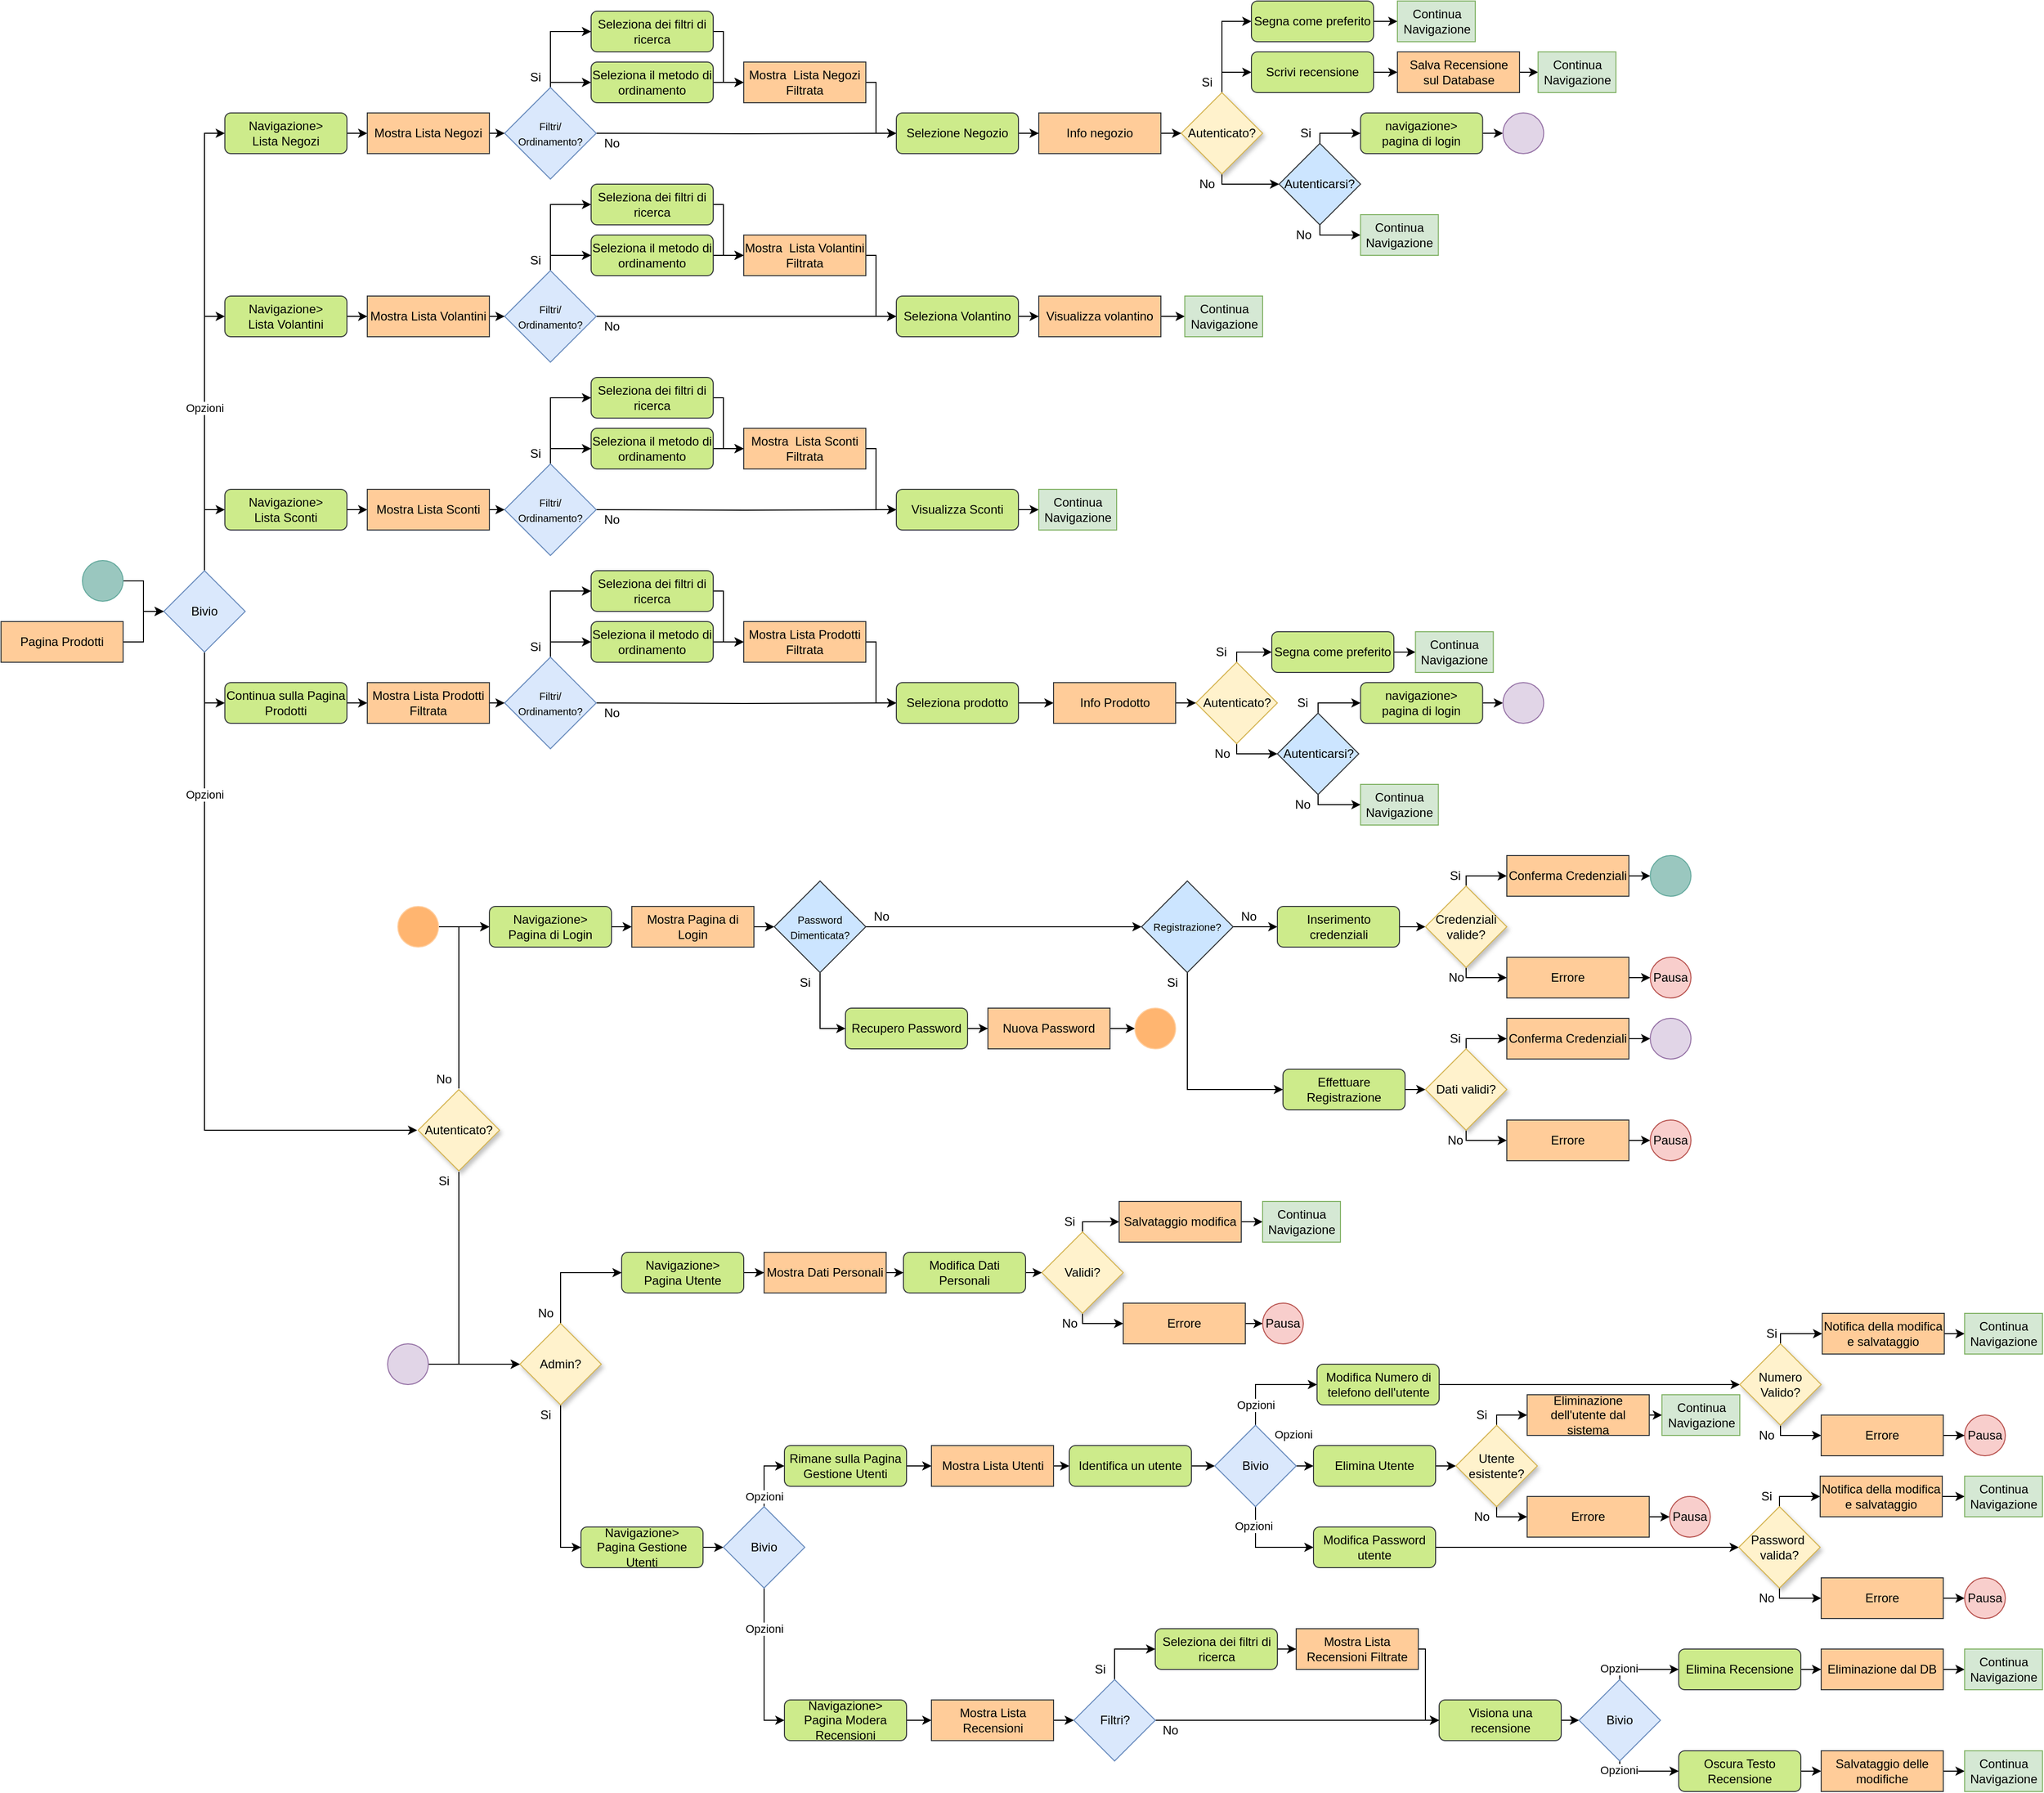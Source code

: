 <mxfile version="14.6.13" type="device"><diagram id="C5RBs43oDa-KdzZeNtuy" name="Page-1"><mxGraphModel dx="2249" dy="1991" grid="1" gridSize="10" guides="1" tooltips="1" connect="1" arrows="1" fold="1" page="1" pageScale="1" pageWidth="827" pageHeight="1169" math="0" shadow="0"><root><mxCell id="WIyWlLk6GJQsqaUBKTNV-0"/><mxCell id="WIyWlLk6GJQsqaUBKTNV-1" parent="WIyWlLk6GJQsqaUBKTNV-0"/><mxCell id="nTwmULslIpj4h86jdPFZ-6" style="edgeStyle=orthogonalEdgeStyle;rounded=0;orthogonalLoop=1;jettySize=auto;html=1;exitX=0.5;exitY=0;exitDx=0;exitDy=0;entryX=0;entryY=0.5;entryDx=0;entryDy=0;" parent="WIyWlLk6GJQsqaUBKTNV-1" source="nTwmULslIpj4h86jdPFZ-0" target="nTwmULslIpj4h86jdPFZ-5" edge="1"><mxGeometry relative="1" as="geometry"/></mxCell><mxCell id="nTwmULslIpj4h86jdPFZ-8" style="edgeStyle=orthogonalEdgeStyle;rounded=0;orthogonalLoop=1;jettySize=auto;html=1;exitX=0.5;exitY=0;exitDx=0;exitDy=0;entryX=0;entryY=0.5;entryDx=0;entryDy=0;" parent="WIyWlLk6GJQsqaUBKTNV-1" source="nTwmULslIpj4h86jdPFZ-0" target="nTwmULslIpj4h86jdPFZ-4" edge="1"><mxGeometry relative="1" as="geometry"/></mxCell><mxCell id="nTwmULslIpj4h86jdPFZ-9" style="edgeStyle=orthogonalEdgeStyle;rounded=0;orthogonalLoop=1;jettySize=auto;html=1;exitX=0.5;exitY=0;exitDx=0;exitDy=0;entryX=0;entryY=0.5;entryDx=0;entryDy=0;" parent="WIyWlLk6GJQsqaUBKTNV-1" source="nTwmULslIpj4h86jdPFZ-0" target="nTwmULslIpj4h86jdPFZ-3" edge="1"><mxGeometry relative="1" as="geometry"/></mxCell><mxCell id="51QVJOpA_1IieeLbCP6J-140" value="Opzioni" style="edgeLabel;html=1;align=center;verticalAlign=middle;resizable=0;points=[];" vertex="1" connectable="0" parent="nTwmULslIpj4h86jdPFZ-9"><mxGeometry x="-0.24" y="2" relative="1" as="geometry"><mxPoint x="2" y="11" as="offset"/></mxGeometry></mxCell><mxCell id="nTwmULslIpj4h86jdPFZ-13" style="edgeStyle=orthogonalEdgeStyle;rounded=0;orthogonalLoop=1;jettySize=auto;html=1;exitX=0.5;exitY=1;exitDx=0;exitDy=0;entryX=0;entryY=0.5;entryDx=0;entryDy=0;" parent="WIyWlLk6GJQsqaUBKTNV-1" source="nTwmULslIpj4h86jdPFZ-0" target="nTwmULslIpj4h86jdPFZ-15" edge="1"><mxGeometry relative="1" as="geometry"><mxPoint x="350" y="510" as="targetPoint"/></mxGeometry></mxCell><mxCell id="nTwmULslIpj4h86jdPFZ-94" style="edgeStyle=orthogonalEdgeStyle;rounded=0;orthogonalLoop=1;jettySize=auto;html=1;exitX=0.5;exitY=1;exitDx=0;exitDy=0;entryX=0;entryY=0.5;entryDx=0;entryDy=0;" parent="WIyWlLk6GJQsqaUBKTNV-1" source="nTwmULslIpj4h86jdPFZ-0" target="nTwmULslIpj4h86jdPFZ-10" edge="1"><mxGeometry relative="1" as="geometry"/></mxCell><mxCell id="nTwmULslIpj4h86jdPFZ-0" value="Bivio" style="rhombus;whiteSpace=wrap;html=1;fillColor=#dae8fc;strokeColor=#6c8ebf;" parent="WIyWlLk6GJQsqaUBKTNV-1" vertex="1"><mxGeometry x="100" y="240" width="80" height="80" as="geometry"/></mxCell><mxCell id="51QVJOpA_1IieeLbCP6J-67" style="edgeStyle=orthogonalEdgeStyle;rounded=0;orthogonalLoop=1;jettySize=auto;html=1;exitX=1;exitY=0.5;exitDx=0;exitDy=0;entryX=0;entryY=0.5;entryDx=0;entryDy=0;" edge="1" parent="WIyWlLk6GJQsqaUBKTNV-1" source="nTwmULslIpj4h86jdPFZ-3" target="51QVJOpA_1IieeLbCP6J-66"><mxGeometry relative="1" as="geometry"/></mxCell><mxCell id="nTwmULslIpj4h86jdPFZ-3" value="Navigazione&amp;gt;&lt;br&gt;Lista Negozi" style="rounded=1;whiteSpace=wrap;html=1;fontSize=12;glass=0;strokeWidth=1;shadow=0;fillColor=#cdeb8b;strokeColor=#36393d;" parent="WIyWlLk6GJQsqaUBKTNV-1" vertex="1"><mxGeometry x="160" y="-210" width="120" height="40" as="geometry"/></mxCell><mxCell id="nTwmULslIpj4h86jdPFZ-83" style="edgeStyle=orthogonalEdgeStyle;rounded=0;orthogonalLoop=1;jettySize=auto;html=1;exitX=1;exitY=0.5;exitDx=0;exitDy=0;" parent="WIyWlLk6GJQsqaUBKTNV-1" source="nTwmULslIpj4h86jdPFZ-4" target="51QVJOpA_1IieeLbCP6J-69" edge="1"><mxGeometry relative="1" as="geometry"/></mxCell><mxCell id="nTwmULslIpj4h86jdPFZ-4" value="Navigazione&amp;gt;&lt;br&gt;Lista Volantini" style="rounded=1;whiteSpace=wrap;html=1;fontSize=12;glass=0;strokeWidth=1;shadow=0;fillColor=#cdeb8b;strokeColor=#36393d;" parent="WIyWlLk6GJQsqaUBKTNV-1" vertex="1"><mxGeometry x="160" y="-30" width="120" height="40" as="geometry"/></mxCell><mxCell id="nTwmULslIpj4h86jdPFZ-87" style="edgeStyle=orthogonalEdgeStyle;rounded=0;orthogonalLoop=1;jettySize=auto;html=1;exitX=1;exitY=0.5;exitDx=0;exitDy=0;" parent="WIyWlLk6GJQsqaUBKTNV-1" target="nTwmULslIpj4h86jdPFZ-71" edge="1"><mxGeometry relative="1" as="geometry"><mxPoint x="520" y="180" as="sourcePoint"/></mxGeometry></mxCell><mxCell id="51QVJOpA_1IieeLbCP6J-73" style="edgeStyle=orthogonalEdgeStyle;rounded=0;orthogonalLoop=1;jettySize=auto;html=1;exitX=1;exitY=0.5;exitDx=0;exitDy=0;entryX=0;entryY=0.5;entryDx=0;entryDy=0;" edge="1" parent="WIyWlLk6GJQsqaUBKTNV-1" source="nTwmULslIpj4h86jdPFZ-5" target="51QVJOpA_1IieeLbCP6J-72"><mxGeometry relative="1" as="geometry"/></mxCell><mxCell id="nTwmULslIpj4h86jdPFZ-5" value="Navigazione&amp;gt;&lt;br&gt;Lista Sconti" style="rounded=1;whiteSpace=wrap;html=1;fontSize=12;glass=0;strokeWidth=1;shadow=0;fillColor=#cdeb8b;strokeColor=#36393d;" parent="WIyWlLk6GJQsqaUBKTNV-1" vertex="1"><mxGeometry x="160" y="160" width="120" height="40" as="geometry"/></mxCell><mxCell id="51QVJOpA_1IieeLbCP6J-77" style="edgeStyle=orthogonalEdgeStyle;rounded=0;orthogonalLoop=1;jettySize=auto;html=1;exitX=1;exitY=0.5;exitDx=0;exitDy=0;entryX=0;entryY=0.5;entryDx=0;entryDy=0;" edge="1" parent="WIyWlLk6GJQsqaUBKTNV-1" source="nTwmULslIpj4h86jdPFZ-10" target="51QVJOpA_1IieeLbCP6J-75"><mxGeometry relative="1" as="geometry"/></mxCell><mxCell id="nTwmULslIpj4h86jdPFZ-10" value="Continua sulla Pagina Prodotti" style="rounded=1;whiteSpace=wrap;html=1;fontSize=12;glass=0;strokeWidth=1;shadow=0;fillColor=#cdeb8b;strokeColor=#36393d;" parent="WIyWlLk6GJQsqaUBKTNV-1" vertex="1"><mxGeometry x="160" y="350" width="120" height="40" as="geometry"/></mxCell><mxCell id="nTwmULslIpj4h86jdPFZ-173" style="edgeStyle=orthogonalEdgeStyle;rounded=0;orthogonalLoop=1;jettySize=auto;html=1;exitX=1;exitY=0.5;exitDx=0;exitDy=0;" parent="WIyWlLk6GJQsqaUBKTNV-1" source="nTwmULslIpj4h86jdPFZ-12" target="51QVJOpA_1IieeLbCP6J-43" edge="1"><mxGeometry relative="1" as="geometry"/></mxCell><mxCell id="nTwmULslIpj4h86jdPFZ-12" value="Navigazione&amp;gt;&lt;br&gt;Pagina Utente" style="rounded=1;whiteSpace=wrap;html=1;fontSize=12;glass=0;strokeWidth=1;shadow=0;fillColor=#cdeb8b;strokeColor=#36393d;" parent="WIyWlLk6GJQsqaUBKTNV-1" vertex="1"><mxGeometry x="550" y="910" width="120" height="40" as="geometry"/></mxCell><mxCell id="nTwmULslIpj4h86jdPFZ-135" style="edgeStyle=orthogonalEdgeStyle;rounded=0;orthogonalLoop=1;jettySize=auto;html=1;entryX=0;entryY=0.5;entryDx=0;entryDy=0;exitX=1;exitY=0.5;exitDx=0;exitDy=0;" parent="WIyWlLk6GJQsqaUBKTNV-1" source="51QVJOpA_1IieeLbCP6J-78" target="nTwmULslIpj4h86jdPFZ-134" edge="1"><mxGeometry relative="1" as="geometry"><mxPoint x="650" y="580" as="sourcePoint"/></mxGeometry></mxCell><mxCell id="51QVJOpA_1IieeLbCP6J-79" style="edgeStyle=orthogonalEdgeStyle;rounded=0;orthogonalLoop=1;jettySize=auto;html=1;exitX=1;exitY=0.5;exitDx=0;exitDy=0;entryX=0;entryY=0.5;entryDx=0;entryDy=0;" edge="1" parent="WIyWlLk6GJQsqaUBKTNV-1" source="nTwmULslIpj4h86jdPFZ-14" target="51QVJOpA_1IieeLbCP6J-78"><mxGeometry relative="1" as="geometry"/></mxCell><mxCell id="nTwmULslIpj4h86jdPFZ-14" value="Navigazione&amp;gt;&lt;br&gt;Pagina di Login" style="rounded=1;whiteSpace=wrap;html=1;fontSize=12;glass=0;strokeWidth=1;shadow=0;fillColor=#cdeb8b;strokeColor=#36393d;" parent="WIyWlLk6GJQsqaUBKTNV-1" vertex="1"><mxGeometry x="420" y="570" width="120" height="40" as="geometry"/></mxCell><mxCell id="nTwmULslIpj4h86jdPFZ-16" style="edgeStyle=orthogonalEdgeStyle;rounded=0;orthogonalLoop=1;jettySize=auto;html=1;exitX=0.5;exitY=0;exitDx=0;exitDy=0;entryX=0;entryY=0.5;entryDx=0;entryDy=0;" parent="WIyWlLk6GJQsqaUBKTNV-1" source="nTwmULslIpj4h86jdPFZ-15" target="nTwmULslIpj4h86jdPFZ-14" edge="1"><mxGeometry relative="1" as="geometry"/></mxCell><mxCell id="nTwmULslIpj4h86jdPFZ-131" style="edgeStyle=orthogonalEdgeStyle;rounded=0;orthogonalLoop=1;jettySize=auto;html=1;exitX=0.5;exitY=1;exitDx=0;exitDy=0;entryX=0;entryY=0.5;entryDx=0;entryDy=0;" parent="WIyWlLk6GJQsqaUBKTNV-1" source="nTwmULslIpj4h86jdPFZ-15" target="nTwmULslIpj4h86jdPFZ-130" edge="1"><mxGeometry relative="1" as="geometry"/></mxCell><mxCell id="nTwmULslIpj4h86jdPFZ-15" value="Autenticato?" style="rhombus;whiteSpace=wrap;html=1;fillColor=#fff2cc;perimeterSpacing=1;shadow=1;strokeColor=#d6b656;" parent="WIyWlLk6GJQsqaUBKTNV-1" vertex="1"><mxGeometry x="350" y="750" width="80" height="80" as="geometry"/></mxCell><mxCell id="nTwmULslIpj4h86jdPFZ-184" style="edgeStyle=orthogonalEdgeStyle;rounded=0;orthogonalLoop=1;jettySize=auto;html=1;exitX=1;exitY=0.5;exitDx=0;exitDy=0;entryX=0;entryY=0.5;entryDx=0;entryDy=0;" parent="WIyWlLk6GJQsqaUBKTNV-1" source="nTwmULslIpj4h86jdPFZ-19" target="nTwmULslIpj4h86jdPFZ-183" edge="1"><mxGeometry relative="1" as="geometry"/></mxCell><mxCell id="nTwmULslIpj4h86jdPFZ-19" value="Navigazione&amp;gt;&lt;br&gt;Pagina Gestione Utenti" style="rounded=1;whiteSpace=wrap;html=1;fontSize=12;glass=0;strokeWidth=1;shadow=0;fillColor=#cdeb8b;strokeColor=#36393d;" parent="WIyWlLk6GJQsqaUBKTNV-1" vertex="1"><mxGeometry x="510" y="1180" width="120" height="40" as="geometry"/></mxCell><mxCell id="nTwmULslIpj4h86jdPFZ-28" style="edgeStyle=orthogonalEdgeStyle;rounded=0;orthogonalLoop=1;jettySize=auto;html=1;exitX=1;exitY=0.5;exitDx=0;exitDy=0;entryX=0;entryY=0.5;entryDx=0;entryDy=0;" parent="WIyWlLk6GJQsqaUBKTNV-1" source="nTwmULslIpj4h86jdPFZ-23" target="nTwmULslIpj4h86jdPFZ-27" edge="1"><mxGeometry relative="1" as="geometry"><Array as="points"><mxPoint x="650" y="-290"/><mxPoint x="650" y="-240"/></Array></mxGeometry></mxCell><mxCell id="nTwmULslIpj4h86jdPFZ-23" value="Seleziona dei filtri di ricerca" style="rounded=1;whiteSpace=wrap;html=1;fontSize=12;glass=0;strokeWidth=1;shadow=0;fillColor=#cdeb8b;strokeColor=#36393d;" parent="WIyWlLk6GJQsqaUBKTNV-1" vertex="1"><mxGeometry x="520" y="-310" width="120" height="40" as="geometry"/></mxCell><mxCell id="nTwmULslIpj4h86jdPFZ-29" style="edgeStyle=orthogonalEdgeStyle;rounded=0;orthogonalLoop=1;jettySize=auto;html=1;exitX=1;exitY=0.5;exitDx=0;exitDy=0;entryX=0;entryY=0.5;entryDx=0;entryDy=0;" parent="WIyWlLk6GJQsqaUBKTNV-1" source="nTwmULslIpj4h86jdPFZ-24" target="nTwmULslIpj4h86jdPFZ-27" edge="1"><mxGeometry relative="1" as="geometry"/></mxCell><mxCell id="nTwmULslIpj4h86jdPFZ-24" value="Seleziona il metodo di ordinamento" style="rounded=1;whiteSpace=wrap;html=1;fontSize=12;glass=0;strokeWidth=1;shadow=0;fillColor=#cdeb8b;strokeColor=#36393d;" parent="WIyWlLk6GJQsqaUBKTNV-1" vertex="1"><mxGeometry x="520" y="-260" width="120" height="40" as="geometry"/></mxCell><mxCell id="nTwmULslIpj4h86jdPFZ-31" style="edgeStyle=orthogonalEdgeStyle;rounded=0;orthogonalLoop=1;jettySize=auto;html=1;exitX=1;exitY=0.5;exitDx=0;exitDy=0;entryX=0;entryY=0.5;entryDx=0;entryDy=0;" parent="WIyWlLk6GJQsqaUBKTNV-1" source="nTwmULslIpj4h86jdPFZ-27" target="nTwmULslIpj4h86jdPFZ-30" edge="1"><mxGeometry relative="1" as="geometry"><Array as="points"><mxPoint x="800" y="-240"/><mxPoint x="800" y="-190"/></Array></mxGeometry></mxCell><mxCell id="nTwmULslIpj4h86jdPFZ-27" value="Mostra&amp;nbsp; Lista Negozi Filtrata" style="rounded=0;whiteSpace=wrap;html=1;fontSize=12;glass=0;strokeWidth=1;shadow=0;fillColor=#ffcc99;strokeColor=#36393d;" parent="WIyWlLk6GJQsqaUBKTNV-1" vertex="1"><mxGeometry x="670" y="-260" width="120" height="40" as="geometry"/></mxCell><mxCell id="nTwmULslIpj4h86jdPFZ-33" style="edgeStyle=orthogonalEdgeStyle;rounded=0;orthogonalLoop=1;jettySize=auto;html=1;exitX=1;exitY=0.5;exitDx=0;exitDy=0;" parent="WIyWlLk6GJQsqaUBKTNV-1" source="nTwmULslIpj4h86jdPFZ-30" target="nTwmULslIpj4h86jdPFZ-32" edge="1"><mxGeometry relative="1" as="geometry"/></mxCell><mxCell id="nTwmULslIpj4h86jdPFZ-30" value="Selezione Negozio" style="rounded=1;whiteSpace=wrap;html=1;fontSize=12;glass=0;strokeWidth=1;shadow=0;fillColor=#cdeb8b;strokeColor=#36393d;" parent="WIyWlLk6GJQsqaUBKTNV-1" vertex="1"><mxGeometry x="820" y="-210" width="120" height="40" as="geometry"/></mxCell><mxCell id="nTwmULslIpj4h86jdPFZ-35" style="edgeStyle=orthogonalEdgeStyle;rounded=0;orthogonalLoop=1;jettySize=auto;html=1;exitX=1;exitY=0.5;exitDx=0;exitDy=0;" parent="WIyWlLk6GJQsqaUBKTNV-1" source="nTwmULslIpj4h86jdPFZ-32" target="nTwmULslIpj4h86jdPFZ-34" edge="1"><mxGeometry relative="1" as="geometry"/></mxCell><mxCell id="nTwmULslIpj4h86jdPFZ-32" value="Info negozio" style="rounded=0;whiteSpace=wrap;html=1;fontSize=12;glass=0;strokeWidth=1;shadow=0;fillColor=#ffcc99;strokeColor=#36393d;" parent="WIyWlLk6GJQsqaUBKTNV-1" vertex="1"><mxGeometry x="960" y="-210" width="120" height="40" as="geometry"/></mxCell><mxCell id="nTwmULslIpj4h86jdPFZ-40" style="edgeStyle=orthogonalEdgeStyle;rounded=0;orthogonalLoop=1;jettySize=auto;html=1;exitX=0.5;exitY=1;exitDx=0;exitDy=0;entryX=0;entryY=0.5;entryDx=0;entryDy=0;" parent="WIyWlLk6GJQsqaUBKTNV-1" source="nTwmULslIpj4h86jdPFZ-34" target="nTwmULslIpj4h86jdPFZ-38" edge="1"><mxGeometry relative="1" as="geometry"><Array as="points"><mxPoint x="1140" y="-140"/></Array></mxGeometry></mxCell><mxCell id="nTwmULslIpj4h86jdPFZ-50" style="edgeStyle=orthogonalEdgeStyle;rounded=0;orthogonalLoop=1;jettySize=auto;html=1;exitX=0.5;exitY=0;exitDx=0;exitDy=0;entryX=0;entryY=0.5;entryDx=0;entryDy=0;" parent="WIyWlLk6GJQsqaUBKTNV-1" source="nTwmULslIpj4h86jdPFZ-34" target="nTwmULslIpj4h86jdPFZ-36" edge="1"><mxGeometry relative="1" as="geometry"><Array as="points"><mxPoint x="1140" y="-250"/></Array></mxGeometry></mxCell><mxCell id="nTwmULslIpj4h86jdPFZ-51" style="edgeStyle=orthogonalEdgeStyle;rounded=0;orthogonalLoop=1;jettySize=auto;html=1;exitX=0.5;exitY=0;exitDx=0;exitDy=0;entryX=0;entryY=0.5;entryDx=0;entryDy=0;" parent="WIyWlLk6GJQsqaUBKTNV-1" source="nTwmULslIpj4h86jdPFZ-34" target="nTwmULslIpj4h86jdPFZ-37" edge="1"><mxGeometry relative="1" as="geometry"/></mxCell><mxCell id="nTwmULslIpj4h86jdPFZ-34" value="Autenticato?" style="rhombus;whiteSpace=wrap;html=1;fillColor=#fff2cc;strokeColor=#d6b656;shadow=1;" parent="WIyWlLk6GJQsqaUBKTNV-1" vertex="1"><mxGeometry x="1100" y="-230" width="80" height="80" as="geometry"/></mxCell><mxCell id="51QVJOpA_1IieeLbCP6J-122" style="edgeStyle=orthogonalEdgeStyle;rounded=0;orthogonalLoop=1;jettySize=auto;html=1;exitX=1;exitY=0.5;exitDx=0;exitDy=0;entryX=0;entryY=0.5;entryDx=0;entryDy=0;" edge="1" parent="WIyWlLk6GJQsqaUBKTNV-1" source="nTwmULslIpj4h86jdPFZ-36" target="51QVJOpA_1IieeLbCP6J-121"><mxGeometry relative="1" as="geometry"/></mxCell><mxCell id="nTwmULslIpj4h86jdPFZ-36" value="Scrivi recensione" style="rounded=1;whiteSpace=wrap;html=1;fontSize=12;glass=0;strokeWidth=1;shadow=0;fillColor=#cdeb8b;strokeColor=#36393d;" parent="WIyWlLk6GJQsqaUBKTNV-1" vertex="1"><mxGeometry x="1169" y="-270" width="120" height="40" as="geometry"/></mxCell><mxCell id="51QVJOpA_1IieeLbCP6J-120" style="edgeStyle=orthogonalEdgeStyle;rounded=0;orthogonalLoop=1;jettySize=auto;html=1;exitX=1;exitY=0.5;exitDx=0;exitDy=0;entryX=0;entryY=0.5;entryDx=0;entryDy=0;" edge="1" parent="WIyWlLk6GJQsqaUBKTNV-1" source="nTwmULslIpj4h86jdPFZ-37" target="51QVJOpA_1IieeLbCP6J-119"><mxGeometry relative="1" as="geometry"/></mxCell><mxCell id="nTwmULslIpj4h86jdPFZ-37" value="Segna come preferito" style="rounded=1;whiteSpace=wrap;html=1;fontSize=12;glass=0;strokeWidth=1;shadow=0;fillColor=#cdeb8b;strokeColor=#36393d;" parent="WIyWlLk6GJQsqaUBKTNV-1" vertex="1"><mxGeometry x="1169" y="-320" width="120" height="40" as="geometry"/></mxCell><mxCell id="nTwmULslIpj4h86jdPFZ-46" style="edgeStyle=orthogonalEdgeStyle;rounded=0;orthogonalLoop=1;jettySize=auto;html=1;exitX=0.5;exitY=0;exitDx=0;exitDy=0;entryX=0;entryY=0.5;entryDx=0;entryDy=0;" parent="WIyWlLk6GJQsqaUBKTNV-1" source="nTwmULslIpj4h86jdPFZ-38" target="nTwmULslIpj4h86jdPFZ-39" edge="1"><mxGeometry relative="1" as="geometry"><Array as="points"><mxPoint x="1236.25" y="-190"/><mxPoint x="1276.25" y="-190"/></Array></mxGeometry></mxCell><mxCell id="51QVJOpA_1IieeLbCP6J-118" style="edgeStyle=orthogonalEdgeStyle;rounded=0;orthogonalLoop=1;jettySize=auto;html=1;exitX=0.5;exitY=1;exitDx=0;exitDy=0;entryX=0;entryY=0.5;entryDx=0;entryDy=0;" edge="1" parent="WIyWlLk6GJQsqaUBKTNV-1" source="nTwmULslIpj4h86jdPFZ-38" target="51QVJOpA_1IieeLbCP6J-117"><mxGeometry relative="1" as="geometry"><Array as="points"><mxPoint x="1236.25" y="-90"/></Array></mxGeometry></mxCell><mxCell id="nTwmULslIpj4h86jdPFZ-38" value="Autenticarsi?" style="rhombus;whiteSpace=wrap;html=1;fillColor=#cce5ff;strokeColor=#36393d;" parent="WIyWlLk6GJQsqaUBKTNV-1" vertex="1"><mxGeometry x="1196.25" y="-180" width="80" height="80" as="geometry"/></mxCell><mxCell id="nTwmULslIpj4h86jdPFZ-49" style="edgeStyle=orthogonalEdgeStyle;rounded=0;orthogonalLoop=1;jettySize=auto;html=1;exitX=1;exitY=0.5;exitDx=0;exitDy=0;entryX=0;entryY=0.5;entryDx=0;entryDy=0;" parent="WIyWlLk6GJQsqaUBKTNV-1" source="nTwmULslIpj4h86jdPFZ-39" target="nTwmULslIpj4h86jdPFZ-48" edge="1"><mxGeometry relative="1" as="geometry"/></mxCell><mxCell id="nTwmULslIpj4h86jdPFZ-39" value="navigazione&amp;gt;&lt;br&gt;pagina di login" style="rounded=1;whiteSpace=wrap;html=1;fontSize=12;glass=0;strokeWidth=1;shadow=0;fillColor=#cdeb8b;strokeColor=#36393d;" parent="WIyWlLk6GJQsqaUBKTNV-1" vertex="1"><mxGeometry x="1276.25" y="-210" width="120" height="40" as="geometry"/></mxCell><mxCell id="nTwmULslIpj4h86jdPFZ-48" value="" style="ellipse;whiteSpace=wrap;html=1;aspect=fixed;fillColor=#e1d5e7;strokeColor=#9673a6;" parent="WIyWlLk6GJQsqaUBKTNV-1" vertex="1"><mxGeometry x="1416.25" y="-210" width="40" height="40" as="geometry"/></mxCell><mxCell id="nTwmULslIpj4h86jdPFZ-53" style="edgeStyle=orthogonalEdgeStyle;rounded=0;orthogonalLoop=1;jettySize=auto;html=1;exitX=1;exitY=0.5;exitDx=0;exitDy=0;entryX=0;entryY=0.5;entryDx=0;entryDy=0;" parent="WIyWlLk6GJQsqaUBKTNV-1" source="nTwmULslIpj4h86jdPFZ-54" target="nTwmULslIpj4h86jdPFZ-57" edge="1"><mxGeometry relative="1" as="geometry"><Array as="points"><mxPoint x="650" y="-120"/><mxPoint x="650" y="-70"/></Array></mxGeometry></mxCell><mxCell id="nTwmULslIpj4h86jdPFZ-54" value="Seleziona dei filtri di ricerca" style="rounded=1;whiteSpace=wrap;html=1;fontSize=12;glass=0;strokeWidth=1;shadow=0;fillColor=#cdeb8b;strokeColor=#36393d;" parent="WIyWlLk6GJQsqaUBKTNV-1" vertex="1"><mxGeometry x="520" y="-140" width="120" height="40" as="geometry"/></mxCell><mxCell id="nTwmULslIpj4h86jdPFZ-55" style="edgeStyle=orthogonalEdgeStyle;rounded=0;orthogonalLoop=1;jettySize=auto;html=1;exitX=1;exitY=0.5;exitDx=0;exitDy=0;entryX=0;entryY=0.5;entryDx=0;entryDy=0;" parent="WIyWlLk6GJQsqaUBKTNV-1" source="nTwmULslIpj4h86jdPFZ-56" target="nTwmULslIpj4h86jdPFZ-57" edge="1"><mxGeometry relative="1" as="geometry"/></mxCell><mxCell id="nTwmULslIpj4h86jdPFZ-56" value="Seleziona il metodo di ordinamento" style="rounded=1;whiteSpace=wrap;html=1;fontSize=12;glass=0;strokeWidth=1;shadow=0;fillColor=#cdeb8b;strokeColor=#36393d;" parent="WIyWlLk6GJQsqaUBKTNV-1" vertex="1"><mxGeometry x="520" y="-90" width="120" height="40" as="geometry"/></mxCell><mxCell id="nTwmULslIpj4h86jdPFZ-61" style="edgeStyle=orthogonalEdgeStyle;rounded=0;orthogonalLoop=1;jettySize=auto;html=1;exitX=1;exitY=0.5;exitDx=0;exitDy=0;entryX=0;entryY=0.5;entryDx=0;entryDy=0;" parent="WIyWlLk6GJQsqaUBKTNV-1" source="nTwmULslIpj4h86jdPFZ-57" target="nTwmULslIpj4h86jdPFZ-60" edge="1"><mxGeometry relative="1" as="geometry"><Array as="points"><mxPoint x="800" y="-70"/><mxPoint x="800" y="-10"/></Array></mxGeometry></mxCell><mxCell id="nTwmULslIpj4h86jdPFZ-57" value="Mostra&amp;nbsp; Lista Volantini Filtrata" style="rounded=0;whiteSpace=wrap;html=1;fontSize=12;glass=0;strokeWidth=1;shadow=0;fillColor=#ffcc99;strokeColor=#36393d;" parent="WIyWlLk6GJQsqaUBKTNV-1" vertex="1"><mxGeometry x="670" y="-90" width="120" height="40" as="geometry"/></mxCell><mxCell id="nTwmULslIpj4h86jdPFZ-63" style="edgeStyle=orthogonalEdgeStyle;rounded=0;orthogonalLoop=1;jettySize=auto;html=1;exitX=1;exitY=0.5;exitDx=0;exitDy=0;entryX=0;entryY=0.5;entryDx=0;entryDy=0;" parent="WIyWlLk6GJQsqaUBKTNV-1" source="nTwmULslIpj4h86jdPFZ-60" target="nTwmULslIpj4h86jdPFZ-62" edge="1"><mxGeometry relative="1" as="geometry"/></mxCell><mxCell id="nTwmULslIpj4h86jdPFZ-60" value="Seleziona Volantino" style="rounded=1;whiteSpace=wrap;html=1;fontSize=12;glass=0;strokeWidth=1;shadow=0;fillColor=#cdeb8b;strokeColor=#36393d;" parent="WIyWlLk6GJQsqaUBKTNV-1" vertex="1"><mxGeometry x="820" y="-30" width="120" height="40" as="geometry"/></mxCell><mxCell id="51QVJOpA_1IieeLbCP6J-116" style="edgeStyle=orthogonalEdgeStyle;rounded=0;orthogonalLoop=1;jettySize=auto;html=1;exitX=1;exitY=0.5;exitDx=0;exitDy=0;entryX=0;entryY=0.5;entryDx=0;entryDy=0;" edge="1" parent="WIyWlLk6GJQsqaUBKTNV-1" source="nTwmULslIpj4h86jdPFZ-62" target="51QVJOpA_1IieeLbCP6J-115"><mxGeometry relative="1" as="geometry"/></mxCell><mxCell id="nTwmULslIpj4h86jdPFZ-62" value="Visualizza volantino" style="rounded=0;whiteSpace=wrap;html=1;fontSize=12;glass=0;strokeWidth=1;shadow=0;fillColor=#ffcc99;strokeColor=#36393d;" parent="WIyWlLk6GJQsqaUBKTNV-1" vertex="1"><mxGeometry x="960" y="-30" width="120" height="40" as="geometry"/></mxCell><mxCell id="nTwmULslIpj4h86jdPFZ-64" style="edgeStyle=orthogonalEdgeStyle;rounded=0;orthogonalLoop=1;jettySize=auto;html=1;exitX=1;exitY=0.5;exitDx=0;exitDy=0;entryX=0;entryY=0.5;entryDx=0;entryDy=0;" parent="WIyWlLk6GJQsqaUBKTNV-1" source="nTwmULslIpj4h86jdPFZ-65" target="nTwmULslIpj4h86jdPFZ-69" edge="1"><mxGeometry relative="1" as="geometry"><Array as="points"><mxPoint x="650" y="70"/><mxPoint x="650" y="120"/></Array></mxGeometry></mxCell><mxCell id="nTwmULslIpj4h86jdPFZ-65" value="Seleziona dei filtri di ricerca" style="rounded=1;whiteSpace=wrap;html=1;fontSize=12;glass=0;strokeWidth=1;shadow=0;fillColor=#cdeb8b;strokeColor=#36393d;" parent="WIyWlLk6GJQsqaUBKTNV-1" vertex="1"><mxGeometry x="520" y="50" width="120" height="40" as="geometry"/></mxCell><mxCell id="nTwmULslIpj4h86jdPFZ-66" style="edgeStyle=orthogonalEdgeStyle;rounded=0;orthogonalLoop=1;jettySize=auto;html=1;exitX=1;exitY=0.5;exitDx=0;exitDy=0;entryX=0;entryY=0.5;entryDx=0;entryDy=0;" parent="WIyWlLk6GJQsqaUBKTNV-1" source="nTwmULslIpj4h86jdPFZ-67" target="nTwmULslIpj4h86jdPFZ-69" edge="1"><mxGeometry relative="1" as="geometry"/></mxCell><mxCell id="nTwmULslIpj4h86jdPFZ-67" value="Seleziona il metodo di ordinamento" style="rounded=1;whiteSpace=wrap;html=1;fontSize=12;glass=0;strokeWidth=1;shadow=0;fillColor=#cdeb8b;strokeColor=#36393d;" parent="WIyWlLk6GJQsqaUBKTNV-1" vertex="1"><mxGeometry x="520" y="100" width="120" height="40" as="geometry"/></mxCell><mxCell id="nTwmULslIpj4h86jdPFZ-68" style="edgeStyle=orthogonalEdgeStyle;rounded=0;orthogonalLoop=1;jettySize=auto;html=1;exitX=1;exitY=0.5;exitDx=0;exitDy=0;entryX=0;entryY=0.5;entryDx=0;entryDy=0;" parent="WIyWlLk6GJQsqaUBKTNV-1" source="nTwmULslIpj4h86jdPFZ-69" target="nTwmULslIpj4h86jdPFZ-71" edge="1"><mxGeometry relative="1" as="geometry"><Array as="points"><mxPoint x="800" y="120"/><mxPoint x="800" y="180"/></Array></mxGeometry></mxCell><mxCell id="nTwmULslIpj4h86jdPFZ-69" value="Lista Sconti Filtrata" style="rounded=0;whiteSpace=wrap;html=1;fontSize=12;glass=0;strokeWidth=1;shadow=0;fillColor=#ffcccc;strokeColor=#36393d;" parent="WIyWlLk6GJQsqaUBKTNV-1" vertex="1"><mxGeometry x="670" y="100" width="120" height="40" as="geometry"/></mxCell><mxCell id="51QVJOpA_1IieeLbCP6J-126" style="edgeStyle=orthogonalEdgeStyle;rounded=0;orthogonalLoop=1;jettySize=auto;html=1;exitX=1;exitY=0.5;exitDx=0;exitDy=0;entryX=0;entryY=0.5;entryDx=0;entryDy=0;" edge="1" parent="WIyWlLk6GJQsqaUBKTNV-1" source="nTwmULslIpj4h86jdPFZ-71" target="51QVJOpA_1IieeLbCP6J-125"><mxGeometry relative="1" as="geometry"/></mxCell><mxCell id="nTwmULslIpj4h86jdPFZ-71" value="Visualizza Sconti" style="rounded=1;whiteSpace=wrap;html=1;fontSize=12;glass=0;strokeWidth=1;shadow=0;fillColor=#cdeb8b;strokeColor=#36393d;" parent="WIyWlLk6GJQsqaUBKTNV-1" vertex="1"><mxGeometry x="820" y="160" width="120" height="40" as="geometry"/></mxCell><mxCell id="nTwmULslIpj4h86jdPFZ-77" style="edgeStyle=orthogonalEdgeStyle;rounded=0;orthogonalLoop=1;jettySize=auto;html=1;exitX=0.5;exitY=0;exitDx=0;exitDy=0;entryX=0;entryY=0.5;entryDx=0;entryDy=0;" parent="WIyWlLk6GJQsqaUBKTNV-1" target="nTwmULslIpj4h86jdPFZ-23" edge="1"><mxGeometry relative="1" as="geometry"><mxPoint x="480" y="-230" as="sourcePoint"/><Array as="points"><mxPoint x="480" y="-290"/></Array></mxGeometry></mxCell><mxCell id="nTwmULslIpj4h86jdPFZ-78" style="edgeStyle=orthogonalEdgeStyle;rounded=0;orthogonalLoop=1;jettySize=auto;html=1;exitX=0.5;exitY=0;exitDx=0;exitDy=0;entryX=0;entryY=0.5;entryDx=0;entryDy=0;" parent="WIyWlLk6GJQsqaUBKTNV-1" target="nTwmULslIpj4h86jdPFZ-24" edge="1"><mxGeometry relative="1" as="geometry"><Array as="points"><mxPoint x="480" y="-240"/></Array><mxPoint x="480" y="-230" as="sourcePoint"/></mxGeometry></mxCell><mxCell id="nTwmULslIpj4h86jdPFZ-80" style="edgeStyle=orthogonalEdgeStyle;rounded=0;orthogonalLoop=1;jettySize=auto;html=1;exitX=1;exitY=0.5;exitDx=0;exitDy=0;" parent="WIyWlLk6GJQsqaUBKTNV-1" target="nTwmULslIpj4h86jdPFZ-30" edge="1"><mxGeometry relative="1" as="geometry"><mxPoint x="520" y="-190" as="sourcePoint"/></mxGeometry></mxCell><mxCell id="nTwmULslIpj4h86jdPFZ-85" style="edgeStyle=orthogonalEdgeStyle;rounded=0;orthogonalLoop=1;jettySize=auto;html=1;exitX=0.5;exitY=0;exitDx=0;exitDy=0;entryX=0;entryY=0.5;entryDx=0;entryDy=0;" parent="WIyWlLk6GJQsqaUBKTNV-1" source="nTwmULslIpj4h86jdPFZ-82" target="nTwmULslIpj4h86jdPFZ-54" edge="1"><mxGeometry relative="1" as="geometry"/></mxCell><mxCell id="nTwmULslIpj4h86jdPFZ-86" style="edgeStyle=orthogonalEdgeStyle;rounded=0;orthogonalLoop=1;jettySize=auto;html=1;exitX=1;exitY=0.5;exitDx=0;exitDy=0;" parent="WIyWlLk6GJQsqaUBKTNV-1" source="nTwmULslIpj4h86jdPFZ-82" target="nTwmULslIpj4h86jdPFZ-60" edge="1"><mxGeometry relative="1" as="geometry"/></mxCell><mxCell id="nTwmULslIpj4h86jdPFZ-92" style="edgeStyle=orthogonalEdgeStyle;rounded=0;orthogonalLoop=1;jettySize=auto;html=1;exitX=0.5;exitY=0;exitDx=0;exitDy=0;entryX=0;entryY=0.5;entryDx=0;entryDy=0;" parent="WIyWlLk6GJQsqaUBKTNV-1" source="nTwmULslIpj4h86jdPFZ-82" target="nTwmULslIpj4h86jdPFZ-56" edge="1"><mxGeometry relative="1" as="geometry"><Array as="points"><mxPoint x="480" y="-70"/></Array></mxGeometry></mxCell><mxCell id="nTwmULslIpj4h86jdPFZ-82" value="&lt;font style=&quot;font-size: 10px&quot;&gt;Filtri/&lt;br&gt;Ordinamento?&lt;/font&gt;" style="rhombus;whiteSpace=wrap;html=1;fillColor=#dae8fc;strokeColor=#6c8ebf;" parent="WIyWlLk6GJQsqaUBKTNV-1" vertex="1"><mxGeometry x="435" y="-55" width="90" height="90" as="geometry"/></mxCell><mxCell id="nTwmULslIpj4h86jdPFZ-89" style="edgeStyle=orthogonalEdgeStyle;rounded=0;orthogonalLoop=1;jettySize=auto;html=1;exitX=0.5;exitY=0;exitDx=0;exitDy=0;entryX=0;entryY=0.5;entryDx=0;entryDy=0;" parent="WIyWlLk6GJQsqaUBKTNV-1" target="nTwmULslIpj4h86jdPFZ-67" edge="1"><mxGeometry relative="1" as="geometry"><mxPoint x="480" y="140" as="sourcePoint"/><Array as="points"><mxPoint x="480" y="120"/></Array></mxGeometry></mxCell><mxCell id="nTwmULslIpj4h86jdPFZ-90" style="edgeStyle=orthogonalEdgeStyle;rounded=0;orthogonalLoop=1;jettySize=auto;html=1;exitX=0.5;exitY=0;exitDx=0;exitDy=0;entryX=0;entryY=0.5;entryDx=0;entryDy=0;" parent="WIyWlLk6GJQsqaUBKTNV-1" target="nTwmULslIpj4h86jdPFZ-65" edge="1"><mxGeometry relative="1" as="geometry"><mxPoint x="480" y="140" as="sourcePoint"/><Array as="points"><mxPoint x="480" y="70"/></Array></mxGeometry></mxCell><mxCell id="nTwmULslIpj4h86jdPFZ-101" style="edgeStyle=orthogonalEdgeStyle;rounded=0;orthogonalLoop=1;jettySize=auto;html=1;exitX=1;exitY=0.5;exitDx=0;exitDy=0;" parent="WIyWlLk6GJQsqaUBKTNV-1" target="nTwmULslIpj4h86jdPFZ-108" edge="1"><mxGeometry relative="1" as="geometry"><mxPoint x="520" y="370" as="sourcePoint"/></mxGeometry></mxCell><mxCell id="nTwmULslIpj4h86jdPFZ-102" style="edgeStyle=orthogonalEdgeStyle;rounded=0;orthogonalLoop=1;jettySize=auto;html=1;exitX=1;exitY=0.5;exitDx=0;exitDy=0;entryX=0;entryY=0.5;entryDx=0;entryDy=0;" parent="WIyWlLk6GJQsqaUBKTNV-1" source="nTwmULslIpj4h86jdPFZ-103" target="nTwmULslIpj4h86jdPFZ-107" edge="1"><mxGeometry relative="1" as="geometry"><Array as="points"><mxPoint x="650" y="260"/><mxPoint x="650" y="310"/></Array></mxGeometry></mxCell><mxCell id="nTwmULslIpj4h86jdPFZ-103" value="Seleziona dei filtri di ricerca" style="rounded=1;whiteSpace=wrap;html=1;fontSize=12;glass=0;strokeWidth=1;shadow=0;fillColor=#cdeb8b;strokeColor=#36393d;" parent="WIyWlLk6GJQsqaUBKTNV-1" vertex="1"><mxGeometry x="520" y="240" width="120" height="40" as="geometry"/></mxCell><mxCell id="nTwmULslIpj4h86jdPFZ-104" style="edgeStyle=orthogonalEdgeStyle;rounded=0;orthogonalLoop=1;jettySize=auto;html=1;exitX=1;exitY=0.5;exitDx=0;exitDy=0;entryX=0;entryY=0.5;entryDx=0;entryDy=0;" parent="WIyWlLk6GJQsqaUBKTNV-1" source="nTwmULslIpj4h86jdPFZ-105" target="nTwmULslIpj4h86jdPFZ-107" edge="1"><mxGeometry relative="1" as="geometry"/></mxCell><mxCell id="nTwmULslIpj4h86jdPFZ-105" value="Seleziona il metodo di ordinamento" style="rounded=1;whiteSpace=wrap;html=1;fontSize=12;glass=0;strokeWidth=1;shadow=0;fillColor=#cdeb8b;strokeColor=#36393d;" parent="WIyWlLk6GJQsqaUBKTNV-1" vertex="1"><mxGeometry x="520" y="290" width="120" height="40" as="geometry"/></mxCell><mxCell id="nTwmULslIpj4h86jdPFZ-106" style="edgeStyle=orthogonalEdgeStyle;rounded=0;orthogonalLoop=1;jettySize=auto;html=1;exitX=1;exitY=0.5;exitDx=0;exitDy=0;entryX=0;entryY=0.5;entryDx=0;entryDy=0;" parent="WIyWlLk6GJQsqaUBKTNV-1" source="nTwmULslIpj4h86jdPFZ-107" target="nTwmULslIpj4h86jdPFZ-108" edge="1"><mxGeometry relative="1" as="geometry"><Array as="points"><mxPoint x="800" y="310"/><mxPoint x="800" y="370"/></Array></mxGeometry></mxCell><mxCell id="nTwmULslIpj4h86jdPFZ-107" value="Lista Sconti Filtrata" style="rounded=0;whiteSpace=wrap;html=1;fontSize=12;glass=0;strokeWidth=1;shadow=0;fillColor=#ffcccc;strokeColor=#36393d;" parent="WIyWlLk6GJQsqaUBKTNV-1" vertex="1"><mxGeometry x="670" y="290" width="120" height="40" as="geometry"/></mxCell><mxCell id="nTwmULslIpj4h86jdPFZ-129" style="edgeStyle=orthogonalEdgeStyle;rounded=0;orthogonalLoop=1;jettySize=auto;html=1;exitX=1;exitY=0.5;exitDx=0;exitDy=0;entryX=0;entryY=0.5;entryDx=0;entryDy=0;" parent="WIyWlLk6GJQsqaUBKTNV-1" source="nTwmULslIpj4h86jdPFZ-108" target="nTwmULslIpj4h86jdPFZ-115" edge="1"><mxGeometry relative="1" as="geometry"/></mxCell><mxCell id="nTwmULslIpj4h86jdPFZ-108" value="Seleziona prodotto" style="rounded=1;whiteSpace=wrap;html=1;fontSize=12;glass=0;strokeWidth=1;shadow=0;fillColor=#cdeb8b;strokeColor=#36393d;" parent="WIyWlLk6GJQsqaUBKTNV-1" vertex="1"><mxGeometry x="820" y="350" width="120" height="40" as="geometry"/></mxCell><mxCell id="nTwmULslIpj4h86jdPFZ-109" style="edgeStyle=orthogonalEdgeStyle;rounded=0;orthogonalLoop=1;jettySize=auto;html=1;exitX=0.5;exitY=0;exitDx=0;exitDy=0;entryX=0;entryY=0.5;entryDx=0;entryDy=0;" parent="WIyWlLk6GJQsqaUBKTNV-1" target="nTwmULslIpj4h86jdPFZ-105" edge="1"><mxGeometry relative="1" as="geometry"><mxPoint x="480" y="330" as="sourcePoint"/><Array as="points"><mxPoint x="480" y="310"/></Array></mxGeometry></mxCell><mxCell id="nTwmULslIpj4h86jdPFZ-110" style="edgeStyle=orthogonalEdgeStyle;rounded=0;orthogonalLoop=1;jettySize=auto;html=1;exitX=0.5;exitY=0;exitDx=0;exitDy=0;entryX=0;entryY=0.5;entryDx=0;entryDy=0;" parent="WIyWlLk6GJQsqaUBKTNV-1" target="nTwmULslIpj4h86jdPFZ-103" edge="1"><mxGeometry relative="1" as="geometry"><mxPoint x="480" y="330" as="sourcePoint"/><Array as="points"><mxPoint x="480" y="260"/></Array></mxGeometry></mxCell><mxCell id="nTwmULslIpj4h86jdPFZ-114" style="edgeStyle=orthogonalEdgeStyle;rounded=0;orthogonalLoop=1;jettySize=auto;html=1;exitX=1;exitY=0.5;exitDx=0;exitDy=0;" parent="WIyWlLk6GJQsqaUBKTNV-1" source="nTwmULslIpj4h86jdPFZ-115" target="nTwmULslIpj4h86jdPFZ-119" edge="1"><mxGeometry relative="1" as="geometry"/></mxCell><mxCell id="nTwmULslIpj4h86jdPFZ-115" value="Info Prodotto" style="rounded=0;whiteSpace=wrap;html=1;fontSize=12;glass=0;strokeWidth=1;shadow=0;fillColor=#ffcccc;strokeColor=#36393d;" parent="WIyWlLk6GJQsqaUBKTNV-1" vertex="1"><mxGeometry x="974.5" y="350" width="120" height="40" as="geometry"/></mxCell><mxCell id="nTwmULslIpj4h86jdPFZ-116" style="edgeStyle=orthogonalEdgeStyle;rounded=0;orthogonalLoop=1;jettySize=auto;html=1;exitX=0.5;exitY=1;exitDx=0;exitDy=0;entryX=0;entryY=0.5;entryDx=0;entryDy=0;" parent="WIyWlLk6GJQsqaUBKTNV-1" source="nTwmULslIpj4h86jdPFZ-119" target="nTwmULslIpj4h86jdPFZ-124" edge="1"><mxGeometry relative="1" as="geometry"><Array as="points"><mxPoint x="1155" y="420"/></Array></mxGeometry></mxCell><mxCell id="nTwmULslIpj4h86jdPFZ-118" style="edgeStyle=orthogonalEdgeStyle;rounded=0;orthogonalLoop=1;jettySize=auto;html=1;exitX=0.5;exitY=0;exitDx=0;exitDy=0;entryX=0;entryY=0.5;entryDx=0;entryDy=0;" parent="WIyWlLk6GJQsqaUBKTNV-1" source="nTwmULslIpj4h86jdPFZ-119" target="nTwmULslIpj4h86jdPFZ-121" edge="1"><mxGeometry relative="1" as="geometry"><Array as="points"><mxPoint x="1154" y="320"/></Array></mxGeometry></mxCell><mxCell id="nTwmULslIpj4h86jdPFZ-119" value="Autenticato?" style="rhombus;whiteSpace=wrap;html=1;fillColor=#fff2cc;strokeColor=#d6b656;" parent="WIyWlLk6GJQsqaUBKTNV-1" vertex="1"><mxGeometry x="1114.5" y="330" width="80" height="80" as="geometry"/></mxCell><mxCell id="51QVJOpA_1IieeLbCP6J-128" style="edgeStyle=orthogonalEdgeStyle;rounded=0;orthogonalLoop=1;jettySize=auto;html=1;exitX=1;exitY=0.5;exitDx=0;exitDy=0;entryX=0;entryY=0.5;entryDx=0;entryDy=0;" edge="1" parent="WIyWlLk6GJQsqaUBKTNV-1" source="nTwmULslIpj4h86jdPFZ-121" target="51QVJOpA_1IieeLbCP6J-127"><mxGeometry relative="1" as="geometry"/></mxCell><mxCell id="nTwmULslIpj4h86jdPFZ-121" value="Segna come preferito" style="rounded=1;whiteSpace=wrap;html=1;fontSize=12;glass=0;strokeWidth=1;shadow=0;fillColor=#cdeb8b;strokeColor=#36393d;" parent="WIyWlLk6GJQsqaUBKTNV-1" vertex="1"><mxGeometry x="1189" y="300" width="120" height="40" as="geometry"/></mxCell><mxCell id="nTwmULslIpj4h86jdPFZ-123" style="edgeStyle=orthogonalEdgeStyle;rounded=0;orthogonalLoop=1;jettySize=auto;html=1;exitX=0.5;exitY=0;exitDx=0;exitDy=0;entryX=0;entryY=0.5;entryDx=0;entryDy=0;" parent="WIyWlLk6GJQsqaUBKTNV-1" source="nTwmULslIpj4h86jdPFZ-124" target="nTwmULslIpj4h86jdPFZ-126" edge="1"><mxGeometry relative="1" as="geometry"><Array as="points"><mxPoint x="1234.5" y="370"/></Array></mxGeometry></mxCell><mxCell id="51QVJOpA_1IieeLbCP6J-130" style="edgeStyle=orthogonalEdgeStyle;rounded=0;orthogonalLoop=1;jettySize=auto;html=1;exitX=0.5;exitY=1;exitDx=0;exitDy=0;" edge="1" parent="WIyWlLk6GJQsqaUBKTNV-1" source="nTwmULslIpj4h86jdPFZ-124" target="51QVJOpA_1IieeLbCP6J-129"><mxGeometry relative="1" as="geometry"><Array as="points"><mxPoint x="1234.5" y="470"/></Array></mxGeometry></mxCell><mxCell id="nTwmULslIpj4h86jdPFZ-124" value="Autenticarsi?" style="rhombus;whiteSpace=wrap;html=1;fillColor=#cce5ff;strokeColor=#36393d;" parent="WIyWlLk6GJQsqaUBKTNV-1" vertex="1"><mxGeometry x="1194.5" y="380" width="80" height="80" as="geometry"/></mxCell><mxCell id="nTwmULslIpj4h86jdPFZ-125" style="edgeStyle=orthogonalEdgeStyle;rounded=0;orthogonalLoop=1;jettySize=auto;html=1;exitX=1;exitY=0.5;exitDx=0;exitDy=0;entryX=0;entryY=0.5;entryDx=0;entryDy=0;" parent="WIyWlLk6GJQsqaUBKTNV-1" source="nTwmULslIpj4h86jdPFZ-126" target="nTwmULslIpj4h86jdPFZ-128" edge="1"><mxGeometry relative="1" as="geometry"/></mxCell><mxCell id="nTwmULslIpj4h86jdPFZ-126" value="navigazione&amp;gt;&lt;br&gt;pagina di login" style="rounded=1;whiteSpace=wrap;html=1;fontSize=12;glass=0;strokeWidth=1;shadow=0;fillColor=#cdeb8b;strokeColor=#36393d;" parent="WIyWlLk6GJQsqaUBKTNV-1" vertex="1"><mxGeometry x="1276.25" y="350" width="120" height="40" as="geometry"/></mxCell><mxCell id="nTwmULslIpj4h86jdPFZ-128" value="" style="ellipse;whiteSpace=wrap;html=1;aspect=fixed;fillColor=#e1d5e7;strokeColor=#9673a6;" parent="WIyWlLk6GJQsqaUBKTNV-1" vertex="1"><mxGeometry x="1416.25" y="350" width="40" height="40" as="geometry"/></mxCell><mxCell id="nTwmULslIpj4h86jdPFZ-132" style="edgeStyle=orthogonalEdgeStyle;rounded=0;orthogonalLoop=1;jettySize=auto;html=1;exitX=0.5;exitY=0;exitDx=0;exitDy=0;entryX=0;entryY=0.5;entryDx=0;entryDy=0;" parent="WIyWlLk6GJQsqaUBKTNV-1" source="nTwmULslIpj4h86jdPFZ-130" target="nTwmULslIpj4h86jdPFZ-12" edge="1"><mxGeometry relative="1" as="geometry"/></mxCell><mxCell id="nTwmULslIpj4h86jdPFZ-133" style="edgeStyle=orthogonalEdgeStyle;rounded=0;orthogonalLoop=1;jettySize=auto;html=1;exitX=0.5;exitY=1;exitDx=0;exitDy=0;" parent="WIyWlLk6GJQsqaUBKTNV-1" source="nTwmULslIpj4h86jdPFZ-130" target="nTwmULslIpj4h86jdPFZ-19" edge="1"><mxGeometry relative="1" as="geometry"><Array as="points"><mxPoint x="490" y="1200"/></Array></mxGeometry></mxCell><mxCell id="nTwmULslIpj4h86jdPFZ-130" value="Admin?" style="rhombus;whiteSpace=wrap;html=1;fillColor=#fff2cc;strokeColor=#d6b656;shadow=1;" parent="WIyWlLk6GJQsqaUBKTNV-1" vertex="1"><mxGeometry x="450" y="980" width="80" height="80" as="geometry"/></mxCell><mxCell id="nTwmULslIpj4h86jdPFZ-137" style="edgeStyle=orthogonalEdgeStyle;rounded=0;orthogonalLoop=1;jettySize=auto;html=1;exitX=1;exitY=0.5;exitDx=0;exitDy=0;" parent="WIyWlLk6GJQsqaUBKTNV-1" source="nTwmULslIpj4h86jdPFZ-134" target="nTwmULslIpj4h86jdPFZ-136" edge="1"><mxGeometry relative="1" as="geometry"/></mxCell><mxCell id="nTwmULslIpj4h86jdPFZ-139" style="edgeStyle=orthogonalEdgeStyle;rounded=0;orthogonalLoop=1;jettySize=auto;html=1;exitX=0.5;exitY=1;exitDx=0;exitDy=0;entryX=0;entryY=0.5;entryDx=0;entryDy=0;" parent="WIyWlLk6GJQsqaUBKTNV-1" source="nTwmULslIpj4h86jdPFZ-134" target="nTwmULslIpj4h86jdPFZ-138" edge="1"><mxGeometry relative="1" as="geometry"/></mxCell><mxCell id="nTwmULslIpj4h86jdPFZ-134" value="&lt;font style=&quot;font-size: 10px&quot;&gt;Password Dimenticata?&lt;/font&gt;" style="rhombus;whiteSpace=wrap;html=1;fillColor=#cce5ff;strokeColor=#36393d;" parent="WIyWlLk6GJQsqaUBKTNV-1" vertex="1"><mxGeometry x="700" y="545" width="90" height="90" as="geometry"/></mxCell><mxCell id="nTwmULslIpj4h86jdPFZ-143" style="edgeStyle=orthogonalEdgeStyle;rounded=0;orthogonalLoop=1;jettySize=auto;html=1;exitX=1;exitY=0.5;exitDx=0;exitDy=0;entryX=0;entryY=0.5;entryDx=0;entryDy=0;" parent="WIyWlLk6GJQsqaUBKTNV-1" source="nTwmULslIpj4h86jdPFZ-136" target="nTwmULslIpj4h86jdPFZ-142" edge="1"><mxGeometry relative="1" as="geometry"/></mxCell><mxCell id="nTwmULslIpj4h86jdPFZ-151" style="edgeStyle=orthogonalEdgeStyle;rounded=0;orthogonalLoop=1;jettySize=auto;html=1;exitX=0.5;exitY=1;exitDx=0;exitDy=0;entryX=0;entryY=0.5;entryDx=0;entryDy=0;" parent="WIyWlLk6GJQsqaUBKTNV-1" source="nTwmULslIpj4h86jdPFZ-136" target="nTwmULslIpj4h86jdPFZ-150" edge="1"><mxGeometry relative="1" as="geometry"/></mxCell><mxCell id="nTwmULslIpj4h86jdPFZ-136" value="&lt;font style=&quot;font-size: 10px&quot;&gt;Registrazione?&lt;/font&gt;" style="rhombus;whiteSpace=wrap;html=1;fillColor=#cce5ff;strokeColor=#36393d;" parent="WIyWlLk6GJQsqaUBKTNV-1" vertex="1"><mxGeometry x="1061" y="545" width="90" height="90" as="geometry"/></mxCell><mxCell id="nTwmULslIpj4h86jdPFZ-141" style="edgeStyle=orthogonalEdgeStyle;rounded=0;orthogonalLoop=1;jettySize=auto;html=1;exitX=1;exitY=0.5;exitDx=0;exitDy=0;" parent="WIyWlLk6GJQsqaUBKTNV-1" source="nTwmULslIpj4h86jdPFZ-138" target="nTwmULslIpj4h86jdPFZ-140" edge="1"><mxGeometry relative="1" as="geometry"/></mxCell><mxCell id="nTwmULslIpj4h86jdPFZ-138" value="Recupero Password" style="rounded=1;whiteSpace=wrap;html=1;fontSize=12;glass=0;strokeWidth=1;shadow=0;fillColor=#cdeb8b;strokeColor=#36393d;" parent="WIyWlLk6GJQsqaUBKTNV-1" vertex="1"><mxGeometry x="770" y="670" width="120" height="40" as="geometry"/></mxCell><mxCell id="51QVJOpA_1IieeLbCP6J-172" style="edgeStyle=orthogonalEdgeStyle;rounded=0;orthogonalLoop=1;jettySize=auto;html=1;exitX=1;exitY=0.5;exitDx=0;exitDy=0;entryX=0;entryY=0.5;entryDx=0;entryDy=0;" edge="1" parent="WIyWlLk6GJQsqaUBKTNV-1" source="nTwmULslIpj4h86jdPFZ-140" target="51QVJOpA_1IieeLbCP6J-171"><mxGeometry relative="1" as="geometry"/></mxCell><mxCell id="nTwmULslIpj4h86jdPFZ-140" value="Nuova Password" style="rounded=0;whiteSpace=wrap;html=1;fontSize=12;glass=0;strokeWidth=1;shadow=0;fillColor=#ffcc99;strokeColor=#36393d;" parent="WIyWlLk6GJQsqaUBKTNV-1" vertex="1"><mxGeometry x="910" y="670" width="120" height="40" as="geometry"/></mxCell><mxCell id="nTwmULslIpj4h86jdPFZ-153" style="edgeStyle=orthogonalEdgeStyle;rounded=0;orthogonalLoop=1;jettySize=auto;html=1;exitX=1;exitY=0.5;exitDx=0;exitDy=0;entryX=0;entryY=0.5;entryDx=0;entryDy=0;" parent="WIyWlLk6GJQsqaUBKTNV-1" source="nTwmULslIpj4h86jdPFZ-142" target="nTwmULslIpj4h86jdPFZ-152" edge="1"><mxGeometry relative="1" as="geometry"/></mxCell><mxCell id="nTwmULslIpj4h86jdPFZ-142" value="Inserimento credenziali" style="rounded=1;whiteSpace=wrap;html=1;fontSize=12;glass=0;strokeWidth=1;shadow=0;fillColor=#cdeb8b;strokeColor=#36393d;" parent="WIyWlLk6GJQsqaUBKTNV-1" vertex="1"><mxGeometry x="1194.5" y="570" width="120" height="40" as="geometry"/></mxCell><mxCell id="nTwmULslIpj4h86jdPFZ-147" style="edgeStyle=orthogonalEdgeStyle;rounded=0;orthogonalLoop=1;jettySize=auto;html=1;exitX=1;exitY=0.5;exitDx=0;exitDy=0;" parent="WIyWlLk6GJQsqaUBKTNV-1" source="51QVJOpA_1IieeLbCP6J-36" target="nTwmULslIpj4h86jdPFZ-146" edge="1"><mxGeometry relative="1" as="geometry"><mxPoint x="1590" y="660" as="sourcePoint"/></mxGeometry></mxCell><mxCell id="nTwmULslIpj4h86jdPFZ-146" value="Pausa" style="ellipse;whiteSpace=wrap;html=1;aspect=fixed;fillColor=#f8cecc;strokeColor=#b85450;" parent="WIyWlLk6GJQsqaUBKTNV-1" vertex="1"><mxGeometry x="1561" y="620" width="40" height="40" as="geometry"/></mxCell><mxCell id="nTwmULslIpj4h86jdPFZ-149" style="edgeStyle=orthogonalEdgeStyle;rounded=0;orthogonalLoop=1;jettySize=auto;html=1;exitX=1;exitY=0.5;exitDx=0;exitDy=0;" parent="WIyWlLk6GJQsqaUBKTNV-1" source="nTwmULslIpj4h86jdPFZ-148" target="nTwmULslIpj4h86jdPFZ-130" edge="1"><mxGeometry relative="1" as="geometry"><Array as="points"><mxPoint x="360" y="1020"/></Array></mxGeometry></mxCell><mxCell id="nTwmULslIpj4h86jdPFZ-148" value="" style="ellipse;whiteSpace=wrap;html=1;aspect=fixed;fillColor=#e1d5e7;strokeColor=#9673a6;" parent="WIyWlLk6GJQsqaUBKTNV-1" vertex="1"><mxGeometry x="320" y="1000" width="40" height="40" as="geometry"/></mxCell><mxCell id="nTwmULslIpj4h86jdPFZ-160" style="edgeStyle=orthogonalEdgeStyle;rounded=0;orthogonalLoop=1;jettySize=auto;html=1;exitX=1;exitY=0.5;exitDx=0;exitDy=0;entryX=0;entryY=0.5;entryDx=0;entryDy=0;" parent="WIyWlLk6GJQsqaUBKTNV-1" source="nTwmULslIpj4h86jdPFZ-150" target="nTwmULslIpj4h86jdPFZ-159" edge="1"><mxGeometry relative="1" as="geometry"/></mxCell><mxCell id="nTwmULslIpj4h86jdPFZ-150" value="Effettuare Registrazione" style="rounded=1;whiteSpace=wrap;html=1;fontSize=12;glass=0;strokeWidth=1;shadow=0;fillColor=#cdeb8b;strokeColor=#36393d;" parent="WIyWlLk6GJQsqaUBKTNV-1" vertex="1"><mxGeometry x="1200" y="730" width="120" height="40" as="geometry"/></mxCell><mxCell id="nTwmULslIpj4h86jdPFZ-154" style="edgeStyle=orthogonalEdgeStyle;rounded=0;orthogonalLoop=1;jettySize=auto;html=1;exitX=0.5;exitY=1;exitDx=0;exitDy=0;entryX=0;entryY=0.5;entryDx=0;entryDy=0;" parent="WIyWlLk6GJQsqaUBKTNV-1" source="nTwmULslIpj4h86jdPFZ-152" target="51QVJOpA_1IieeLbCP6J-36" edge="1"><mxGeometry relative="1" as="geometry"><mxPoint x="1470" y="660" as="targetPoint"/><Array as="points"><mxPoint x="1380" y="640"/></Array></mxGeometry></mxCell><mxCell id="nTwmULslIpj4h86jdPFZ-157" style="edgeStyle=orthogonalEdgeStyle;rounded=0;orthogonalLoop=1;jettySize=auto;html=1;exitX=0.5;exitY=0;exitDx=0;exitDy=0;entryX=0;entryY=0.5;entryDx=0;entryDy=0;" parent="WIyWlLk6GJQsqaUBKTNV-1" source="nTwmULslIpj4h86jdPFZ-152" target="51QVJOpA_1IieeLbCP6J-37" edge="1"><mxGeometry relative="1" as="geometry"><mxPoint x="1470" y="530" as="targetPoint"/><Array as="points"><mxPoint x="1380" y="540"/></Array></mxGeometry></mxCell><mxCell id="nTwmULslIpj4h86jdPFZ-152" value="Credenziali&lt;br&gt;valide?" style="rhombus;whiteSpace=wrap;html=1;fillColor=#fff2cc;strokeColor=#d6b656;shadow=1;" parent="WIyWlLk6GJQsqaUBKTNV-1" vertex="1"><mxGeometry x="1340" y="550" width="80" height="80" as="geometry"/></mxCell><mxCell id="nTwmULslIpj4h86jdPFZ-158" style="edgeStyle=orthogonalEdgeStyle;rounded=0;orthogonalLoop=1;jettySize=auto;html=1;exitX=1;exitY=0.5;exitDx=0;exitDy=0;entryX=0;entryY=0.5;entryDx=0;entryDy=0;" parent="WIyWlLk6GJQsqaUBKTNV-1" source="51QVJOpA_1IieeLbCP6J-37" target="nTwmULslIpj4h86jdPFZ-156" edge="1"><mxGeometry relative="1" as="geometry"><mxPoint x="1590" y="530" as="sourcePoint"/></mxGeometry></mxCell><mxCell id="nTwmULslIpj4h86jdPFZ-156" value="" style="ellipse;whiteSpace=wrap;html=1;aspect=fixed;fillColor=#9AC7BF;strokeColor=#67AB9F;" parent="WIyWlLk6GJQsqaUBKTNV-1" vertex="1"><mxGeometry x="1561" y="520" width="40" height="40" as="geometry"/></mxCell><mxCell id="nTwmULslIpj4h86jdPFZ-163" style="edgeStyle=orthogonalEdgeStyle;rounded=0;orthogonalLoop=1;jettySize=auto;html=1;exitX=0.5;exitY=1;exitDx=0;exitDy=0;entryX=0;entryY=0.5;entryDx=0;entryDy=0;" parent="WIyWlLk6GJQsqaUBKTNV-1" source="nTwmULslIpj4h86jdPFZ-159" target="51QVJOpA_1IieeLbCP6J-34" edge="1"><mxGeometry relative="1" as="geometry"><mxPoint x="1420" y="810" as="targetPoint"/><Array as="points"><mxPoint x="1380" y="800"/></Array></mxGeometry></mxCell><mxCell id="nTwmULslIpj4h86jdPFZ-166" style="edgeStyle=orthogonalEdgeStyle;rounded=0;orthogonalLoop=1;jettySize=auto;html=1;exitX=0.5;exitY=0;exitDx=0;exitDy=0;entryX=0;entryY=0.5;entryDx=0;entryDy=0;" parent="WIyWlLk6GJQsqaUBKTNV-1" source="nTwmULslIpj4h86jdPFZ-159" target="51QVJOpA_1IieeLbCP6J-139" edge="1"><mxGeometry relative="1" as="geometry"><mxPoint x="1391" y="680" as="targetPoint"/><Array as="points"><mxPoint x="1380" y="700"/><mxPoint x="1420" y="700"/></Array></mxGeometry></mxCell><mxCell id="nTwmULslIpj4h86jdPFZ-159" value="Dati validi?" style="rhombus;whiteSpace=wrap;html=1;fillColor=#fff2cc;strokeColor=#d6b656;shadow=1;" parent="WIyWlLk6GJQsqaUBKTNV-1" vertex="1"><mxGeometry x="1340" y="710" width="80" height="80" as="geometry"/></mxCell><mxCell id="nTwmULslIpj4h86jdPFZ-167" style="edgeStyle=orthogonalEdgeStyle;rounded=0;orthogonalLoop=1;jettySize=auto;html=1;exitX=1;exitY=0.5;exitDx=0;exitDy=0;entryX=0;entryY=0.5;entryDx=0;entryDy=0;" parent="WIyWlLk6GJQsqaUBKTNV-1" source="51QVJOpA_1IieeLbCP6J-34" target="nTwmULslIpj4h86jdPFZ-162" edge="1"><mxGeometry relative="1" as="geometry"><mxPoint x="1540" y="810" as="sourcePoint"/></mxGeometry></mxCell><mxCell id="nTwmULslIpj4h86jdPFZ-162" value="Pausa" style="ellipse;whiteSpace=wrap;html=1;aspect=fixed;fillColor=#f8cecc;strokeColor=#b85450;" parent="WIyWlLk6GJQsqaUBKTNV-1" vertex="1"><mxGeometry x="1561" y="780" width="40" height="40" as="geometry"/></mxCell><mxCell id="nTwmULslIpj4h86jdPFZ-170" style="edgeStyle=orthogonalEdgeStyle;rounded=0;orthogonalLoop=1;jettySize=auto;html=1;entryX=0;entryY=0.5;entryDx=0;entryDy=0;exitX=1;exitY=0.5;exitDx=0;exitDy=0;" parent="WIyWlLk6GJQsqaUBKTNV-1" source="51QVJOpA_1IieeLbCP6J-139" target="nTwmULslIpj4h86jdPFZ-165" edge="1"><mxGeometry relative="1" as="geometry"><mxPoint x="1551" y="690" as="sourcePoint"/></mxGeometry></mxCell><mxCell id="nTwmULslIpj4h86jdPFZ-165" value="" style="ellipse;whiteSpace=wrap;html=1;aspect=fixed;fillColor=#e1d5e7;strokeColor=#9673a6;" parent="WIyWlLk6GJQsqaUBKTNV-1" vertex="1"><mxGeometry x="1561" y="680" width="40" height="40" as="geometry"/></mxCell><mxCell id="nTwmULslIpj4h86jdPFZ-176" style="edgeStyle=orthogonalEdgeStyle;rounded=0;orthogonalLoop=1;jettySize=auto;html=1;exitX=0.5;exitY=0;exitDx=0;exitDy=0;entryX=0;entryY=0.5;entryDx=0;entryDy=0;" parent="WIyWlLk6GJQsqaUBKTNV-1" source="nTwmULslIpj4h86jdPFZ-171" target="51QVJOpA_1IieeLbCP6J-33" edge="1"><mxGeometry relative="1" as="geometry"><Array as="points"><mxPoint x="1003" y="880"/></Array><mxPoint x="1033" y="870" as="targetPoint"/></mxGeometry></mxCell><mxCell id="nTwmULslIpj4h86jdPFZ-181" style="edgeStyle=orthogonalEdgeStyle;rounded=0;orthogonalLoop=1;jettySize=auto;html=1;exitX=0.5;exitY=1;exitDx=0;exitDy=0;entryX=0;entryY=0.5;entryDx=0;entryDy=0;" parent="WIyWlLk6GJQsqaUBKTNV-1" source="nTwmULslIpj4h86jdPFZ-171" target="51QVJOpA_1IieeLbCP6J-32" edge="1"><mxGeometry relative="1" as="geometry"><Array as="points"><mxPoint x="1003" y="980"/></Array><mxPoint x="1030.36" y="987.2" as="targetPoint"/></mxGeometry></mxCell><mxCell id="nTwmULslIpj4h86jdPFZ-171" value="Validi?" style="rhombus;whiteSpace=wrap;html=1;fillColor=#fff2cc;strokeColor=#d6b656;shadow=1;" parent="WIyWlLk6GJQsqaUBKTNV-1" vertex="1"><mxGeometry x="963" y="890" width="80" height="80" as="geometry"/></mxCell><mxCell id="nTwmULslIpj4h86jdPFZ-174" style="edgeStyle=orthogonalEdgeStyle;rounded=0;orthogonalLoop=1;jettySize=auto;html=1;exitX=1;exitY=0.5;exitDx=0;exitDy=0;entryX=0;entryY=0.5;entryDx=0;entryDy=0;" parent="WIyWlLk6GJQsqaUBKTNV-1" source="nTwmULslIpj4h86jdPFZ-172" target="nTwmULslIpj4h86jdPFZ-171" edge="1"><mxGeometry relative="1" as="geometry"/></mxCell><mxCell id="nTwmULslIpj4h86jdPFZ-172" value="Modifica Dati Personali" style="rounded=1;whiteSpace=wrap;html=1;fontSize=12;glass=0;strokeWidth=1;shadow=0;fillColor=#cdeb8b;strokeColor=#36393d;" parent="WIyWlLk6GJQsqaUBKTNV-1" vertex="1"><mxGeometry x="827" y="910" width="120" height="40" as="geometry"/></mxCell><mxCell id="nTwmULslIpj4h86jdPFZ-182" style="edgeStyle=orthogonalEdgeStyle;rounded=0;orthogonalLoop=1;jettySize=auto;html=1;entryX=0;entryY=0.5;entryDx=0;entryDy=0;" parent="WIyWlLk6GJQsqaUBKTNV-1" source="51QVJOpA_1IieeLbCP6J-32" target="nTwmULslIpj4h86jdPFZ-180" edge="1"><mxGeometry relative="1" as="geometry"><mxPoint x="1153" y="990" as="sourcePoint"/><Array as="points"/></mxGeometry></mxCell><mxCell id="nTwmULslIpj4h86jdPFZ-180" value="Pausa" style="ellipse;whiteSpace=wrap;html=1;aspect=fixed;fillColor=#f8cecc;strokeColor=#b85450;" parent="WIyWlLk6GJQsqaUBKTNV-1" vertex="1"><mxGeometry x="1180" y="960" width="40" height="40" as="geometry"/></mxCell><mxCell id="nTwmULslIpj4h86jdPFZ-187" style="edgeStyle=orthogonalEdgeStyle;rounded=0;orthogonalLoop=1;jettySize=auto;html=1;exitX=0.5;exitY=1;exitDx=0;exitDy=0;entryX=0;entryY=0.5;entryDx=0;entryDy=0;" parent="WIyWlLk6GJQsqaUBKTNV-1" source="nTwmULslIpj4h86jdPFZ-183" target="nTwmULslIpj4h86jdPFZ-186" edge="1"><mxGeometry relative="1" as="geometry"/></mxCell><mxCell id="nTwmULslIpj4h86jdPFZ-188" style="edgeStyle=orthogonalEdgeStyle;rounded=0;orthogonalLoop=1;jettySize=auto;html=1;exitX=0.5;exitY=0;exitDx=0;exitDy=0;entryX=0;entryY=0.5;entryDx=0;entryDy=0;" parent="WIyWlLk6GJQsqaUBKTNV-1" source="nTwmULslIpj4h86jdPFZ-183" target="nTwmULslIpj4h86jdPFZ-185" edge="1"><mxGeometry relative="1" as="geometry"/></mxCell><mxCell id="nTwmULslIpj4h86jdPFZ-183" value="Bivio" style="rhombus;whiteSpace=wrap;html=1;fillColor=#dae8fc;strokeColor=#6c8ebf;" parent="WIyWlLk6GJQsqaUBKTNV-1" vertex="1"><mxGeometry x="650" y="1160" width="80" height="80" as="geometry"/></mxCell><mxCell id="nTwmULslIpj4h86jdPFZ-190" style="edgeStyle=orthogonalEdgeStyle;rounded=0;orthogonalLoop=1;jettySize=auto;html=1;exitX=1;exitY=0.5;exitDx=0;exitDy=0;entryX=0;entryY=0.5;entryDx=0;entryDy=0;" parent="WIyWlLk6GJQsqaUBKTNV-1" source="nTwmULslIpj4h86jdPFZ-185" target="51QVJOpA_1IieeLbCP6J-45" edge="1"><mxGeometry relative="1" as="geometry"/></mxCell><mxCell id="nTwmULslIpj4h86jdPFZ-185" value="Rimane sulla Pagina Gestione Utenti" style="rounded=1;whiteSpace=wrap;html=1;fontSize=12;glass=0;strokeWidth=1;shadow=0;fillColor=#cdeb8b;strokeColor=#36393d;" parent="WIyWlLk6GJQsqaUBKTNV-1" vertex="1"><mxGeometry x="710" y="1100" width="120" height="40" as="geometry"/></mxCell><mxCell id="51QVJOpA_1IieeLbCP6J-1" style="edgeStyle=orthogonalEdgeStyle;rounded=0;orthogonalLoop=1;jettySize=auto;html=1;exitX=1;exitY=0.5;exitDx=0;exitDy=0;entryX=0;entryY=0.5;entryDx=0;entryDy=0;" edge="1" parent="WIyWlLk6GJQsqaUBKTNV-1" source="nTwmULslIpj4h86jdPFZ-186" target="51QVJOpA_1IieeLbCP6J-47"><mxGeometry relative="1" as="geometry"><mxPoint x="930" y="1370" as="targetPoint"/></mxGeometry></mxCell><mxCell id="nTwmULslIpj4h86jdPFZ-186" value="Navigazione&amp;gt;&lt;br&gt;Pagina Modera Recensioni" style="rounded=1;whiteSpace=wrap;html=1;fontSize=12;glass=0;strokeWidth=1;shadow=0;fillColor=#cdeb8b;strokeColor=#36393d;" parent="WIyWlLk6GJQsqaUBKTNV-1" vertex="1"><mxGeometry x="710" y="1350" width="120" height="40" as="geometry"/></mxCell><mxCell id="nTwmULslIpj4h86jdPFZ-192" style="edgeStyle=orthogonalEdgeStyle;rounded=0;orthogonalLoop=1;jettySize=auto;html=1;exitX=1;exitY=0.5;exitDx=0;exitDy=0;" parent="WIyWlLk6GJQsqaUBKTNV-1" source="nTwmULslIpj4h86jdPFZ-189" target="nTwmULslIpj4h86jdPFZ-191" edge="1"><mxGeometry relative="1" as="geometry"/></mxCell><mxCell id="nTwmULslIpj4h86jdPFZ-189" value="Identifica un utente" style="rounded=1;whiteSpace=wrap;html=1;fontSize=12;glass=0;strokeWidth=1;shadow=0;fillColor=#cdeb8b;strokeColor=#36393d;" parent="WIyWlLk6GJQsqaUBKTNV-1" vertex="1"><mxGeometry x="990" y="1100" width="120" height="40" as="geometry"/></mxCell><mxCell id="nTwmULslIpj4h86jdPFZ-194" style="edgeStyle=orthogonalEdgeStyle;rounded=0;orthogonalLoop=1;jettySize=auto;html=1;exitX=0.5;exitY=0;exitDx=0;exitDy=0;entryX=0;entryY=0.5;entryDx=0;entryDy=0;" parent="WIyWlLk6GJQsqaUBKTNV-1" source="nTwmULslIpj4h86jdPFZ-191" target="nTwmULslIpj4h86jdPFZ-193" edge="1"><mxGeometry relative="1" as="geometry"/></mxCell><mxCell id="nTwmULslIpj4h86jdPFZ-196" style="edgeStyle=orthogonalEdgeStyle;rounded=0;orthogonalLoop=1;jettySize=auto;html=1;exitX=1;exitY=0.5;exitDx=0;exitDy=0;entryX=0;entryY=0.5;entryDx=0;entryDy=0;" parent="WIyWlLk6GJQsqaUBKTNV-1" source="nTwmULslIpj4h86jdPFZ-191" target="nTwmULslIpj4h86jdPFZ-195" edge="1"><mxGeometry relative="1" as="geometry"/></mxCell><mxCell id="nTwmULslIpj4h86jdPFZ-198" style="edgeStyle=orthogonalEdgeStyle;rounded=0;orthogonalLoop=1;jettySize=auto;html=1;exitX=0.5;exitY=1;exitDx=0;exitDy=0;entryX=0;entryY=0.5;entryDx=0;entryDy=0;" parent="WIyWlLk6GJQsqaUBKTNV-1" source="nTwmULslIpj4h86jdPFZ-191" target="nTwmULslIpj4h86jdPFZ-197" edge="1"><mxGeometry relative="1" as="geometry"/></mxCell><mxCell id="nTwmULslIpj4h86jdPFZ-191" value="Bivio" style="rhombus;whiteSpace=wrap;html=1;fillColor=#dae8fc;strokeColor=#6c8ebf;" parent="WIyWlLk6GJQsqaUBKTNV-1" vertex="1"><mxGeometry x="1133" y="1080" width="80" height="80" as="geometry"/></mxCell><mxCell id="nTwmULslIpj4h86jdPFZ-200" style="edgeStyle=orthogonalEdgeStyle;rounded=0;orthogonalLoop=1;jettySize=auto;html=1;exitX=1;exitY=0.5;exitDx=0;exitDy=0;" parent="WIyWlLk6GJQsqaUBKTNV-1" source="nTwmULslIpj4h86jdPFZ-193" target="nTwmULslIpj4h86jdPFZ-199" edge="1"><mxGeometry relative="1" as="geometry"/></mxCell><mxCell id="nTwmULslIpj4h86jdPFZ-193" value="Modifica Numero di telefono dell'utente" style="rounded=1;whiteSpace=wrap;html=1;fontSize=12;glass=0;strokeWidth=1;shadow=0;fillColor=#cdeb8b;strokeColor=#36393d;" parent="WIyWlLk6GJQsqaUBKTNV-1" vertex="1"><mxGeometry x="1233.5" y="1020" width="120" height="40" as="geometry"/></mxCell><mxCell id="51QVJOpA_1IieeLbCP6J-101" style="edgeStyle=orthogonalEdgeStyle;rounded=0;orthogonalLoop=1;jettySize=auto;html=1;exitX=1;exitY=0.5;exitDx=0;exitDy=0;entryX=0;entryY=0.5;entryDx=0;entryDy=0;" edge="1" parent="WIyWlLk6GJQsqaUBKTNV-1" source="nTwmULslIpj4h86jdPFZ-195" target="51QVJOpA_1IieeLbCP6J-96"><mxGeometry relative="1" as="geometry"/></mxCell><mxCell id="nTwmULslIpj4h86jdPFZ-195" value="Elimina Utente" style="rounded=1;whiteSpace=wrap;html=1;fontSize=12;glass=0;strokeWidth=1;shadow=0;fillColor=#cdeb8b;strokeColor=#36393d;" parent="WIyWlLk6GJQsqaUBKTNV-1" vertex="1"><mxGeometry x="1230" y="1100" width="120" height="40" as="geometry"/></mxCell><mxCell id="nTwmULslIpj4h86jdPFZ-221" style="edgeStyle=orthogonalEdgeStyle;rounded=0;orthogonalLoop=1;jettySize=auto;html=1;exitX=1;exitY=0.5;exitDx=0;exitDy=0;entryX=0;entryY=0.5;entryDx=0;entryDy=0;" parent="WIyWlLk6GJQsqaUBKTNV-1" source="nTwmULslIpj4h86jdPFZ-197" target="nTwmULslIpj4h86jdPFZ-214" edge="1"><mxGeometry relative="1" as="geometry"/></mxCell><mxCell id="nTwmULslIpj4h86jdPFZ-197" value="Modifica Password utente" style="rounded=1;whiteSpace=wrap;html=1;fontSize=12;glass=0;strokeWidth=1;shadow=0;fillColor=#cdeb8b;strokeColor=#36393d;" parent="WIyWlLk6GJQsqaUBKTNV-1" vertex="1"><mxGeometry x="1230" y="1180" width="120" height="40" as="geometry"/></mxCell><mxCell id="51QVJOpA_1IieeLbCP6J-81" style="edgeStyle=orthogonalEdgeStyle;rounded=0;orthogonalLoop=1;jettySize=auto;html=1;exitX=0.5;exitY=0;exitDx=0;exitDy=0;entryX=0;entryY=0.5;entryDx=0;entryDy=0;" edge="1" parent="WIyWlLk6GJQsqaUBKTNV-1" source="nTwmULslIpj4h86jdPFZ-199" target="nTwmULslIpj4h86jdPFZ-207"><mxGeometry relative="1" as="geometry"><Array as="points"><mxPoint x="1689" y="990"/></Array></mxGeometry></mxCell><mxCell id="51QVJOpA_1IieeLbCP6J-82" style="edgeStyle=orthogonalEdgeStyle;rounded=0;orthogonalLoop=1;jettySize=auto;html=1;exitX=0.5;exitY=1;exitDx=0;exitDy=0;entryX=0;entryY=0.5;entryDx=0;entryDy=0;" edge="1" parent="WIyWlLk6GJQsqaUBKTNV-1" source="nTwmULslIpj4h86jdPFZ-199" target="51QVJOpA_1IieeLbCP6J-27"><mxGeometry relative="1" as="geometry"><Array as="points"><mxPoint x="1689" y="1090"/></Array></mxGeometry></mxCell><mxCell id="nTwmULslIpj4h86jdPFZ-199" value="Numero Valido?" style="rhombus;whiteSpace=wrap;html=1;fillColor=#fff2cc;strokeColor=#d6b656;shadow=1;" parent="WIyWlLk6GJQsqaUBKTNV-1" vertex="1"><mxGeometry x="1649" y="1000" width="80" height="80" as="geometry"/></mxCell><mxCell id="nTwmULslIpj4h86jdPFZ-204" value="Pausa" style="ellipse;whiteSpace=wrap;html=1;aspect=fixed;fillColor=#f8cecc;strokeColor=#b85450;" parent="WIyWlLk6GJQsqaUBKTNV-1" vertex="1"><mxGeometry x="1870" y="1070" width="40" height="40" as="geometry"/></mxCell><mxCell id="nTwmULslIpj4h86jdPFZ-211" style="edgeStyle=orthogonalEdgeStyle;rounded=0;orthogonalLoop=1;jettySize=auto;html=1;exitX=1;exitY=0.5;exitDx=0;exitDy=0;entryX=0;entryY=0.5;entryDx=0;entryDy=0;" parent="WIyWlLk6GJQsqaUBKTNV-1" source="nTwmULslIpj4h86jdPFZ-207" target="51QVJOpA_1IieeLbCP6J-135" edge="1"><mxGeometry relative="1" as="geometry"><mxPoint x="1880.0" y="990.01" as="targetPoint"/></mxGeometry></mxCell><mxCell id="nTwmULslIpj4h86jdPFZ-207" value="Notifica della modifica e salvataggio" style="rounded=0;whiteSpace=wrap;html=1;fontSize=12;glass=0;strokeWidth=1;shadow=0;fillColor=#ffcc99;strokeColor=#36393d;" parent="WIyWlLk6GJQsqaUBKTNV-1" vertex="1"><mxGeometry x="1730" y="970" width="120" height="40" as="geometry"/></mxCell><mxCell id="51QVJOpA_1IieeLbCP6J-85" style="edgeStyle=orthogonalEdgeStyle;rounded=0;orthogonalLoop=1;jettySize=auto;html=1;exitX=0.5;exitY=0;exitDx=0;exitDy=0;entryX=0;entryY=0.5;entryDx=0;entryDy=0;" edge="1" parent="WIyWlLk6GJQsqaUBKTNV-1" source="nTwmULslIpj4h86jdPFZ-214" target="51QVJOpA_1IieeLbCP6J-28"><mxGeometry relative="1" as="geometry"><Array as="points"><mxPoint x="1688" y="1150"/></Array></mxGeometry></mxCell><mxCell id="51QVJOpA_1IieeLbCP6J-86" style="edgeStyle=orthogonalEdgeStyle;rounded=0;orthogonalLoop=1;jettySize=auto;html=1;exitX=0.5;exitY=1;exitDx=0;exitDy=0;entryX=0;entryY=0.5;entryDx=0;entryDy=0;" edge="1" parent="WIyWlLk6GJQsqaUBKTNV-1" source="nTwmULslIpj4h86jdPFZ-214" target="nTwmULslIpj4h86jdPFZ-216"><mxGeometry relative="1" as="geometry"><Array as="points"><mxPoint x="1688" y="1250"/></Array></mxGeometry></mxCell><mxCell id="nTwmULslIpj4h86jdPFZ-214" value="Password&amp;nbsp;&lt;br&gt;valida?" style="rhombus;whiteSpace=wrap;html=1;fillColor=#fff2cc;strokeColor=#d6b656;shadow=1;" parent="WIyWlLk6GJQsqaUBKTNV-1" vertex="1"><mxGeometry x="1648" y="1160" width="80" height="80" as="geometry"/></mxCell><mxCell id="nTwmULslIpj4h86jdPFZ-215" style="edgeStyle=orthogonalEdgeStyle;rounded=0;orthogonalLoop=1;jettySize=auto;html=1;exitX=1;exitY=0.5;exitDx=0;exitDy=0;" parent="WIyWlLk6GJQsqaUBKTNV-1" source="nTwmULslIpj4h86jdPFZ-216" target="nTwmULslIpj4h86jdPFZ-217" edge="1"><mxGeometry relative="1" as="geometry"/></mxCell><mxCell id="nTwmULslIpj4h86jdPFZ-216" value="Errore" style="rounded=0;whiteSpace=wrap;html=1;fontSize=12;glass=0;strokeWidth=1;shadow=0;fillColor=#ffcc99;strokeColor=#36393d;" parent="WIyWlLk6GJQsqaUBKTNV-1" vertex="1"><mxGeometry x="1729" y="1230" width="120" height="40" as="geometry"/></mxCell><mxCell id="nTwmULslIpj4h86jdPFZ-217" value="Pausa" style="ellipse;whiteSpace=wrap;html=1;aspect=fixed;fillColor=#f8cecc;strokeColor=#b85450;" parent="WIyWlLk6GJQsqaUBKTNV-1" vertex="1"><mxGeometry x="1870" y="1230" width="40" height="40" as="geometry"/></mxCell><mxCell id="51QVJOpA_1IieeLbCP6J-58" style="edgeStyle=orthogonalEdgeStyle;rounded=0;orthogonalLoop=1;jettySize=auto;html=1;exitX=1;exitY=0.5;exitDx=0;exitDy=0;entryX=0;entryY=0.5;entryDx=0;entryDy=0;" edge="1" parent="WIyWlLk6GJQsqaUBKTNV-1" source="51QVJOpA_1IieeLbCP6J-0" target="51QVJOpA_1IieeLbCP6J-3"><mxGeometry relative="1" as="geometry"/></mxCell><mxCell id="51QVJOpA_1IieeLbCP6J-0" value="Visiona una recensione" style="rounded=1;whiteSpace=wrap;html=1;fontSize=12;glass=0;strokeWidth=1;shadow=0;fillColor=#cdeb8b;strokeColor=#36393d;" vertex="1" parent="WIyWlLk6GJQsqaUBKTNV-1"><mxGeometry x="1353.5" y="1350" width="120" height="40" as="geometry"/></mxCell><mxCell id="51QVJOpA_1IieeLbCP6J-59" style="edgeStyle=orthogonalEdgeStyle;rounded=0;orthogonalLoop=1;jettySize=auto;html=1;exitX=0.5;exitY=0;exitDx=0;exitDy=0;entryX=0;entryY=0.5;entryDx=0;entryDy=0;" edge="1" parent="WIyWlLk6GJQsqaUBKTNV-1" source="51QVJOpA_1IieeLbCP6J-3" target="51QVJOpA_1IieeLbCP6J-5"><mxGeometry relative="1" as="geometry"><Array as="points"><mxPoint x="1531" y="1320"/></Array></mxGeometry></mxCell><mxCell id="51QVJOpA_1IieeLbCP6J-61" style="edgeStyle=orthogonalEdgeStyle;rounded=0;orthogonalLoop=1;jettySize=auto;html=1;exitX=0.5;exitY=1;exitDx=0;exitDy=0;" edge="1" parent="WIyWlLk6GJQsqaUBKTNV-1" source="51QVJOpA_1IieeLbCP6J-3" target="51QVJOpA_1IieeLbCP6J-11"><mxGeometry relative="1" as="geometry"><Array as="points"><mxPoint x="1531" y="1420"/></Array></mxGeometry></mxCell><mxCell id="51QVJOpA_1IieeLbCP6J-3" value="Bivio" style="rhombus;whiteSpace=wrap;html=1;fillColor=#dae8fc;strokeColor=#6c8ebf;" vertex="1" parent="WIyWlLk6GJQsqaUBKTNV-1"><mxGeometry x="1491" y="1330" width="80" height="80" as="geometry"/></mxCell><mxCell id="51QVJOpA_1IieeLbCP6J-60" style="edgeStyle=orthogonalEdgeStyle;rounded=0;orthogonalLoop=1;jettySize=auto;html=1;exitX=1;exitY=0.5;exitDx=0;exitDy=0;" edge="1" parent="WIyWlLk6GJQsqaUBKTNV-1" source="51QVJOpA_1IieeLbCP6J-5" target="51QVJOpA_1IieeLbCP6J-30"><mxGeometry relative="1" as="geometry"/></mxCell><mxCell id="51QVJOpA_1IieeLbCP6J-5" value="Elimina Recensione" style="rounded=1;whiteSpace=wrap;html=1;fontSize=12;glass=0;strokeWidth=1;shadow=0;fillColor=#cdeb8b;strokeColor=#36393d;" vertex="1" parent="WIyWlLk6GJQsqaUBKTNV-1"><mxGeometry x="1589" y="1300" width="120" height="40" as="geometry"/></mxCell><mxCell id="51QVJOpA_1IieeLbCP6J-10" style="edgeStyle=orthogonalEdgeStyle;rounded=0;orthogonalLoop=1;jettySize=auto;html=1;entryX=0;entryY=0.5;entryDx=0;entryDy=0;" edge="1" parent="WIyWlLk6GJQsqaUBKTNV-1" source="51QVJOpA_1IieeLbCP6J-30" target="51QVJOpA_1IieeLbCP6J-137"><mxGeometry relative="1" as="geometry"><mxPoint x="1997" y="1330" as="sourcePoint"/><mxPoint x="1870.0" y="1320" as="targetPoint"/></mxGeometry></mxCell><mxCell id="51QVJOpA_1IieeLbCP6J-62" style="edgeStyle=orthogonalEdgeStyle;rounded=0;orthogonalLoop=1;jettySize=auto;html=1;exitX=1;exitY=0.5;exitDx=0;exitDy=0;entryX=0;entryY=0.5;entryDx=0;entryDy=0;" edge="1" parent="WIyWlLk6GJQsqaUBKTNV-1" source="51QVJOpA_1IieeLbCP6J-11" target="51QVJOpA_1IieeLbCP6J-31"><mxGeometry relative="1" as="geometry"/></mxCell><mxCell id="51QVJOpA_1IieeLbCP6J-11" value="Oscura Testo Recensione" style="rounded=1;whiteSpace=wrap;html=1;fontSize=12;glass=0;strokeWidth=1;shadow=0;fillColor=#cdeb8b;strokeColor=#36393d;" vertex="1" parent="WIyWlLk6GJQsqaUBKTNV-1"><mxGeometry x="1589" y="1400" width="120" height="40" as="geometry"/></mxCell><mxCell id="51QVJOpA_1IieeLbCP6J-16" style="edgeStyle=orthogonalEdgeStyle;rounded=0;orthogonalLoop=1;jettySize=auto;html=1;exitX=1;exitY=0.5;exitDx=0;exitDy=0;entryX=0;entryY=0.5;entryDx=0;entryDy=0;" edge="1" parent="WIyWlLk6GJQsqaUBKTNV-1" source="51QVJOpA_1IieeLbCP6J-31" target="51QVJOpA_1IieeLbCP6J-138"><mxGeometry relative="1" as="geometry"><mxPoint x="1678.5" y="1490" as="sourcePoint"/><mxPoint x="1870" y="1420" as="targetPoint"/></mxGeometry></mxCell><mxCell id="51QVJOpA_1IieeLbCP6J-19" value="&lt;font style=&quot;font-size: 10px&quot;&gt;Filtri/&lt;br&gt;Ordinamento?&lt;/font&gt;" style="rhombus;whiteSpace=wrap;html=1;fillColor=#dae8fc;strokeColor=#6c8ebf;" vertex="1" parent="WIyWlLk6GJQsqaUBKTNV-1"><mxGeometry x="435" y="325" width="90" height="90" as="geometry"/></mxCell><mxCell id="51QVJOpA_1IieeLbCP6J-20" value="&lt;font style=&quot;font-size: 10px&quot;&gt;Filtri/&lt;br&gt;Ordinamento?&lt;/font&gt;" style="rhombus;whiteSpace=wrap;html=1;fillColor=#dae8fc;strokeColor=#6c8ebf;" vertex="1" parent="WIyWlLk6GJQsqaUBKTNV-1"><mxGeometry x="435" y="135" width="90" height="90" as="geometry"/></mxCell><mxCell id="51QVJOpA_1IieeLbCP6J-22" value="&lt;font style=&quot;font-size: 10px&quot;&gt;Filtri/&lt;br&gt;Ordinamento?&lt;/font&gt;" style="rhombus;whiteSpace=wrap;html=1;fillColor=#dae8fc;strokeColor=#6c8ebf;" vertex="1" parent="WIyWlLk6GJQsqaUBKTNV-1"><mxGeometry x="435" y="-235" width="90" height="90" as="geometry"/></mxCell><mxCell id="51QVJOpA_1IieeLbCP6J-25" style="edgeStyle=orthogonalEdgeStyle;rounded=0;orthogonalLoop=1;jettySize=auto;html=1;exitX=1;exitY=0.5;exitDx=0;exitDy=0;entryX=0;entryY=0.5;entryDx=0;entryDy=0;" edge="1" parent="WIyWlLk6GJQsqaUBKTNV-1" source="51QVJOpA_1IieeLbCP6J-24" target="nTwmULslIpj4h86jdPFZ-0"><mxGeometry relative="1" as="geometry"/></mxCell><mxCell id="51QVJOpA_1IieeLbCP6J-24" value="" style="ellipse;whiteSpace=wrap;html=1;aspect=fixed;fillColor=#9AC7BF;strokeColor=#67AB9F;" vertex="1" parent="WIyWlLk6GJQsqaUBKTNV-1"><mxGeometry x="20" y="230" width="40" height="40" as="geometry"/></mxCell><mxCell id="51QVJOpA_1IieeLbCP6J-83" style="edgeStyle=orthogonalEdgeStyle;rounded=0;orthogonalLoop=1;jettySize=auto;html=1;exitX=1;exitY=0.5;exitDx=0;exitDy=0;entryX=0;entryY=0.5;entryDx=0;entryDy=0;" edge="1" parent="WIyWlLk6GJQsqaUBKTNV-1" source="51QVJOpA_1IieeLbCP6J-27" target="nTwmULslIpj4h86jdPFZ-204"><mxGeometry relative="1" as="geometry"/></mxCell><mxCell id="51QVJOpA_1IieeLbCP6J-27" value="Errore" style="rounded=0;whiteSpace=wrap;html=1;fontSize=12;glass=0;strokeWidth=1;shadow=0;fillColor=#ffcc99;strokeColor=#36393d;" vertex="1" parent="WIyWlLk6GJQsqaUBKTNV-1"><mxGeometry x="1729" y="1070" width="120" height="40" as="geometry"/></mxCell><mxCell id="51QVJOpA_1IieeLbCP6J-87" style="edgeStyle=orthogonalEdgeStyle;rounded=0;orthogonalLoop=1;jettySize=auto;html=1;exitX=1;exitY=0.5;exitDx=0;exitDy=0;entryX=0;entryY=0.5;entryDx=0;entryDy=0;" edge="1" parent="WIyWlLk6GJQsqaUBKTNV-1" source="51QVJOpA_1IieeLbCP6J-28" target="51QVJOpA_1IieeLbCP6J-136"><mxGeometry relative="1" as="geometry"><mxPoint x="1880.0" y="1150" as="targetPoint"/></mxGeometry></mxCell><mxCell id="51QVJOpA_1IieeLbCP6J-28" value="Notifica della modifica e salvataggio" style="rounded=0;whiteSpace=wrap;html=1;fontSize=12;glass=0;strokeWidth=1;shadow=0;fillColor=#ffcc99;strokeColor=#36393d;" vertex="1" parent="WIyWlLk6GJQsqaUBKTNV-1"><mxGeometry x="1728" y="1130" width="120" height="40" as="geometry"/></mxCell><mxCell id="51QVJOpA_1IieeLbCP6J-30" value="Eliminazione dal DB" style="rounded=0;whiteSpace=wrap;html=1;fontSize=12;glass=0;strokeWidth=1;shadow=0;fillColor=#ffcc99;strokeColor=#36393d;" vertex="1" parent="WIyWlLk6GJQsqaUBKTNV-1"><mxGeometry x="1729" y="1300" width="120" height="40" as="geometry"/></mxCell><mxCell id="51QVJOpA_1IieeLbCP6J-31" value="Salvataggio delle&lt;br&gt;modifiche" style="rounded=0;whiteSpace=wrap;html=1;fontSize=12;glass=0;strokeWidth=1;shadow=0;fillColor=#ffcc99;strokeColor=#36393d;" vertex="1" parent="WIyWlLk6GJQsqaUBKTNV-1"><mxGeometry x="1729" y="1400" width="120" height="40" as="geometry"/></mxCell><mxCell id="51QVJOpA_1IieeLbCP6J-32" value="Errore" style="rounded=0;whiteSpace=wrap;html=1;fontSize=12;glass=0;strokeWidth=1;shadow=0;fillColor=#ffcc99;strokeColor=#36393d;" vertex="1" parent="WIyWlLk6GJQsqaUBKTNV-1"><mxGeometry x="1043" y="960" width="120" height="40" as="geometry"/></mxCell><mxCell id="51QVJOpA_1IieeLbCP6J-168" style="edgeStyle=orthogonalEdgeStyle;rounded=0;orthogonalLoop=1;jettySize=auto;html=1;exitX=1;exitY=0.5;exitDx=0;exitDy=0;entryX=0;entryY=0.5;entryDx=0;entryDy=0;" edge="1" parent="WIyWlLk6GJQsqaUBKTNV-1" source="51QVJOpA_1IieeLbCP6J-33" target="51QVJOpA_1IieeLbCP6J-131"><mxGeometry relative="1" as="geometry"/></mxCell><mxCell id="51QVJOpA_1IieeLbCP6J-33" value="Salvataggio modifica" style="rounded=0;whiteSpace=wrap;html=1;fontSize=12;glass=0;strokeWidth=1;shadow=0;fillColor=#ffcc99;strokeColor=#36393d;" vertex="1" parent="WIyWlLk6GJQsqaUBKTNV-1"><mxGeometry x="1039" y="860" width="120" height="40" as="geometry"/></mxCell><mxCell id="51QVJOpA_1IieeLbCP6J-34" value="Errore" style="rounded=0;whiteSpace=wrap;html=1;fontSize=12;glass=0;strokeWidth=1;shadow=0;fillColor=#ffcc99;strokeColor=#36393d;" vertex="1" parent="WIyWlLk6GJQsqaUBKTNV-1"><mxGeometry x="1420" y="780" width="120" height="40" as="geometry"/></mxCell><mxCell id="51QVJOpA_1IieeLbCP6J-36" value="Errore" style="rounded=0;whiteSpace=wrap;html=1;fontSize=12;glass=0;strokeWidth=1;shadow=0;fillColor=#ffcc99;strokeColor=#36393d;" vertex="1" parent="WIyWlLk6GJQsqaUBKTNV-1"><mxGeometry x="1420" y="620" width="120" height="40" as="geometry"/></mxCell><mxCell id="51QVJOpA_1IieeLbCP6J-37" value="Conferma Credenziali" style="rounded=0;whiteSpace=wrap;html=1;fontSize=12;glass=0;strokeWidth=1;shadow=0;fillColor=#ffcc99;strokeColor=#36393d;" vertex="1" parent="WIyWlLk6GJQsqaUBKTNV-1"><mxGeometry x="1420" y="520" width="120" height="40" as="geometry"/></mxCell><mxCell id="51QVJOpA_1IieeLbCP6J-38" value="Info Prodotto" style="rounded=0;whiteSpace=wrap;html=1;fontSize=12;glass=0;strokeWidth=1;shadow=0;fillColor=#ffcc99;strokeColor=#36393d;" vertex="1" parent="WIyWlLk6GJQsqaUBKTNV-1"><mxGeometry x="974.5" y="350" width="120" height="40" as="geometry"/></mxCell><mxCell id="51QVJOpA_1IieeLbCP6J-39" value="Mostra&amp;nbsp;Lista Prodotti Filtrata" style="rounded=0;whiteSpace=wrap;html=1;fontSize=12;glass=0;strokeWidth=1;shadow=0;fillColor=#ffcc99;strokeColor=#36393d;" vertex="1" parent="WIyWlLk6GJQsqaUBKTNV-1"><mxGeometry x="670" y="290" width="120" height="40" as="geometry"/></mxCell><mxCell id="51QVJOpA_1IieeLbCP6J-40" value="Mostra&amp;nbsp; Lista Sconti Filtrata" style="rounded=0;whiteSpace=wrap;html=1;fontSize=12;glass=0;strokeWidth=1;shadow=0;fillColor=#ffcc99;strokeColor=#36393d;" vertex="1" parent="WIyWlLk6GJQsqaUBKTNV-1"><mxGeometry x="670" y="100" width="120" height="40" as="geometry"/></mxCell><mxCell id="51QVJOpA_1IieeLbCP6J-65" style="edgeStyle=orthogonalEdgeStyle;rounded=0;orthogonalLoop=1;jettySize=auto;html=1;exitX=1;exitY=0.5;exitDx=0;exitDy=0;entryX=0;entryY=0.5;entryDx=0;entryDy=0;" edge="1" parent="WIyWlLk6GJQsqaUBKTNV-1" source="51QVJOpA_1IieeLbCP6J-41" target="nTwmULslIpj4h86jdPFZ-0"><mxGeometry relative="1" as="geometry"/></mxCell><mxCell id="51QVJOpA_1IieeLbCP6J-41" value="Pagina Prodotti" style="rounded=0;whiteSpace=wrap;html=1;fontSize=12;glass=0;strokeWidth=1;shadow=0;fillColor=#ffcc99;strokeColor=#36393d;" vertex="1" parent="WIyWlLk6GJQsqaUBKTNV-1"><mxGeometry x="-60" y="290" width="120" height="40" as="geometry"/></mxCell><mxCell id="51QVJOpA_1IieeLbCP6J-80" style="edgeStyle=orthogonalEdgeStyle;rounded=0;orthogonalLoop=1;jettySize=auto;html=1;exitX=1;exitY=0.5;exitDx=0;exitDy=0;entryX=0;entryY=0.5;entryDx=0;entryDy=0;" edge="1" parent="WIyWlLk6GJQsqaUBKTNV-1" source="51QVJOpA_1IieeLbCP6J-43" target="nTwmULslIpj4h86jdPFZ-172"><mxGeometry relative="1" as="geometry"/></mxCell><mxCell id="51QVJOpA_1IieeLbCP6J-43" value="Mostra Dati Personali" style="rounded=0;whiteSpace=wrap;html=1;fontSize=12;glass=0;strokeWidth=1;shadow=0;fillColor=#ffcc99;strokeColor=#36393d;" vertex="1" parent="WIyWlLk6GJQsqaUBKTNV-1"><mxGeometry x="690" y="910" width="120" height="40" as="geometry"/></mxCell><mxCell id="51QVJOpA_1IieeLbCP6J-46" style="edgeStyle=orthogonalEdgeStyle;rounded=0;orthogonalLoop=1;jettySize=auto;html=1;exitX=1;exitY=0.5;exitDx=0;exitDy=0;entryX=0;entryY=0.5;entryDx=0;entryDy=0;" edge="1" parent="WIyWlLk6GJQsqaUBKTNV-1" source="51QVJOpA_1IieeLbCP6J-45" target="nTwmULslIpj4h86jdPFZ-189"><mxGeometry relative="1" as="geometry"/></mxCell><mxCell id="51QVJOpA_1IieeLbCP6J-45" value="Mostra Lista Utenti" style="rounded=0;whiteSpace=wrap;html=1;fontSize=12;glass=0;strokeWidth=1;shadow=0;fillColor=#ffcc99;strokeColor=#36393d;" vertex="1" parent="WIyWlLk6GJQsqaUBKTNV-1"><mxGeometry x="854.5" y="1100" width="120" height="40" as="geometry"/></mxCell><mxCell id="51QVJOpA_1IieeLbCP6J-52" style="edgeStyle=orthogonalEdgeStyle;rounded=0;orthogonalLoop=1;jettySize=auto;html=1;exitX=1;exitY=0.5;exitDx=0;exitDy=0;entryX=0;entryY=0.5;entryDx=0;entryDy=0;" edge="1" parent="WIyWlLk6GJQsqaUBKTNV-1" source="51QVJOpA_1IieeLbCP6J-47" target="51QVJOpA_1IieeLbCP6J-51"><mxGeometry relative="1" as="geometry"/></mxCell><mxCell id="51QVJOpA_1IieeLbCP6J-47" value="Mostra Lista Recensioni" style="rounded=0;whiteSpace=wrap;html=1;fontSize=12;glass=0;strokeWidth=1;shadow=0;fillColor=#ffcc99;strokeColor=#36393d;" vertex="1" parent="WIyWlLk6GJQsqaUBKTNV-1"><mxGeometry x="854.5" y="1350" width="120" height="40" as="geometry"/></mxCell><mxCell id="51QVJOpA_1IieeLbCP6J-55" style="edgeStyle=orthogonalEdgeStyle;rounded=0;orthogonalLoop=1;jettySize=auto;html=1;exitX=1;exitY=0.5;exitDx=0;exitDy=0;" edge="1" parent="WIyWlLk6GJQsqaUBKTNV-1" source="51QVJOpA_1IieeLbCP6J-49" target="51QVJOpA_1IieeLbCP6J-54"><mxGeometry relative="1" as="geometry"/></mxCell><mxCell id="51QVJOpA_1IieeLbCP6J-49" value="Seleziona dei filtri di ricerca" style="rounded=1;whiteSpace=wrap;html=1;fontSize=12;glass=0;strokeWidth=1;shadow=0;fillColor=#cdeb8b;strokeColor=#36393d;" vertex="1" parent="WIyWlLk6GJQsqaUBKTNV-1"><mxGeometry x="1074.5" y="1280" width="120" height="40" as="geometry"/></mxCell><mxCell id="51QVJOpA_1IieeLbCP6J-53" style="edgeStyle=orthogonalEdgeStyle;rounded=0;orthogonalLoop=1;jettySize=auto;html=1;exitX=0.5;exitY=0;exitDx=0;exitDy=0;entryX=0;entryY=0.5;entryDx=0;entryDy=0;" edge="1" parent="WIyWlLk6GJQsqaUBKTNV-1" source="51QVJOpA_1IieeLbCP6J-51" target="51QVJOpA_1IieeLbCP6J-49"><mxGeometry relative="1" as="geometry"/></mxCell><mxCell id="51QVJOpA_1IieeLbCP6J-56" style="edgeStyle=orthogonalEdgeStyle;rounded=0;orthogonalLoop=1;jettySize=auto;html=1;exitX=1;exitY=0.5;exitDx=0;exitDy=0;" edge="1" parent="WIyWlLk6GJQsqaUBKTNV-1" source="51QVJOpA_1IieeLbCP6J-51" target="51QVJOpA_1IieeLbCP6J-0"><mxGeometry relative="1" as="geometry"/></mxCell><mxCell id="51QVJOpA_1IieeLbCP6J-51" value="Filtri?" style="rhombus;whiteSpace=wrap;html=1;fillColor=#dae8fc;strokeColor=#6c8ebf;" vertex="1" parent="WIyWlLk6GJQsqaUBKTNV-1"><mxGeometry x="994.5" y="1330" width="80" height="80" as="geometry"/></mxCell><mxCell id="51QVJOpA_1IieeLbCP6J-57" style="edgeStyle=orthogonalEdgeStyle;rounded=0;orthogonalLoop=1;jettySize=auto;html=1;exitX=1;exitY=0.5;exitDx=0;exitDy=0;entryX=0;entryY=0.5;entryDx=0;entryDy=0;" edge="1" parent="WIyWlLk6GJQsqaUBKTNV-1" source="51QVJOpA_1IieeLbCP6J-54" target="51QVJOpA_1IieeLbCP6J-0"><mxGeometry relative="1" as="geometry"><Array as="points"><mxPoint x="1340" y="1300"/><mxPoint x="1340" y="1370"/></Array></mxGeometry></mxCell><mxCell id="51QVJOpA_1IieeLbCP6J-54" value="Mostra Lista Recensioni Filtrate" style="rounded=0;whiteSpace=wrap;html=1;fontSize=12;glass=0;strokeWidth=1;shadow=0;fillColor=#ffcc99;strokeColor=#36393d;" vertex="1" parent="WIyWlLk6GJQsqaUBKTNV-1"><mxGeometry x="1213" y="1280" width="120" height="40" as="geometry"/></mxCell><mxCell id="51QVJOpA_1IieeLbCP6J-68" style="edgeStyle=orthogonalEdgeStyle;rounded=0;orthogonalLoop=1;jettySize=auto;html=1;exitX=1;exitY=0.5;exitDx=0;exitDy=0;entryX=0;entryY=0.5;entryDx=0;entryDy=0;" edge="1" parent="WIyWlLk6GJQsqaUBKTNV-1" source="51QVJOpA_1IieeLbCP6J-66" target="51QVJOpA_1IieeLbCP6J-22"><mxGeometry relative="1" as="geometry"/></mxCell><mxCell id="51QVJOpA_1IieeLbCP6J-66" value="Mostra Lista Negozi" style="rounded=0;whiteSpace=wrap;html=1;fontSize=12;glass=0;strokeWidth=1;shadow=0;fillColor=#ffcc99;strokeColor=#36393d;" vertex="1" parent="WIyWlLk6GJQsqaUBKTNV-1"><mxGeometry x="300" y="-210" width="120" height="40" as="geometry"/></mxCell><mxCell id="51QVJOpA_1IieeLbCP6J-108" style="edgeStyle=orthogonalEdgeStyle;rounded=0;orthogonalLoop=1;jettySize=auto;html=1;exitX=1;exitY=0.5;exitDx=0;exitDy=0;entryX=0;entryY=0.5;entryDx=0;entryDy=0;" edge="1" parent="WIyWlLk6GJQsqaUBKTNV-1" source="51QVJOpA_1IieeLbCP6J-69" target="nTwmULslIpj4h86jdPFZ-82"><mxGeometry relative="1" as="geometry"/></mxCell><mxCell id="51QVJOpA_1IieeLbCP6J-69" value="Mostra Lista Volantini" style="rounded=0;whiteSpace=wrap;html=1;fontSize=12;glass=0;strokeWidth=1;shadow=0;fillColor=#ffcc99;strokeColor=#36393d;" vertex="1" parent="WIyWlLk6GJQsqaUBKTNV-1"><mxGeometry x="300" y="-30" width="120" height="40" as="geometry"/></mxCell><mxCell id="51QVJOpA_1IieeLbCP6J-74" style="edgeStyle=orthogonalEdgeStyle;rounded=0;orthogonalLoop=1;jettySize=auto;html=1;exitX=1;exitY=0.5;exitDx=0;exitDy=0;entryX=0;entryY=0.5;entryDx=0;entryDy=0;" edge="1" parent="WIyWlLk6GJQsqaUBKTNV-1" source="51QVJOpA_1IieeLbCP6J-72" target="51QVJOpA_1IieeLbCP6J-20"><mxGeometry relative="1" as="geometry"/></mxCell><mxCell id="51QVJOpA_1IieeLbCP6J-72" value="Mostra Lista Sconti" style="rounded=0;whiteSpace=wrap;html=1;fontSize=12;glass=0;strokeWidth=1;shadow=0;fillColor=#ffcc99;strokeColor=#36393d;" vertex="1" parent="WIyWlLk6GJQsqaUBKTNV-1"><mxGeometry x="300" y="160" width="120" height="40" as="geometry"/></mxCell><mxCell id="51QVJOpA_1IieeLbCP6J-76" style="edgeStyle=orthogonalEdgeStyle;rounded=0;orthogonalLoop=1;jettySize=auto;html=1;exitX=1;exitY=0.5;exitDx=0;exitDy=0;entryX=0;entryY=0.5;entryDx=0;entryDy=0;" edge="1" parent="WIyWlLk6GJQsqaUBKTNV-1" source="51QVJOpA_1IieeLbCP6J-75" target="51QVJOpA_1IieeLbCP6J-19"><mxGeometry relative="1" as="geometry"/></mxCell><mxCell id="51QVJOpA_1IieeLbCP6J-75" value="Mostra Lista Prodotti Filtrata" style="rounded=0;whiteSpace=wrap;html=1;fontSize=12;glass=0;strokeWidth=1;shadow=0;fillColor=#ffcc99;strokeColor=#36393d;" vertex="1" parent="WIyWlLk6GJQsqaUBKTNV-1"><mxGeometry x="300" y="350" width="120" height="40" as="geometry"/></mxCell><mxCell id="51QVJOpA_1IieeLbCP6J-78" value="Mostra Pagina di Login" style="rounded=0;whiteSpace=wrap;html=1;fontSize=12;glass=0;strokeWidth=1;shadow=0;fillColor=#ffcc99;strokeColor=#36393d;" vertex="1" parent="WIyWlLk6GJQsqaUBKTNV-1"><mxGeometry x="560" y="570" width="120" height="40" as="geometry"/></mxCell><mxCell id="51QVJOpA_1IieeLbCP6J-102" style="edgeStyle=orthogonalEdgeStyle;rounded=0;orthogonalLoop=1;jettySize=auto;html=1;exitX=0.5;exitY=0;exitDx=0;exitDy=0;entryX=0;entryY=0.5;entryDx=0;entryDy=0;" edge="1" parent="WIyWlLk6GJQsqaUBKTNV-1" source="51QVJOpA_1IieeLbCP6J-96" target="51QVJOpA_1IieeLbCP6J-98"><mxGeometry relative="1" as="geometry"><Array as="points"><mxPoint x="1410" y="1070"/></Array></mxGeometry></mxCell><mxCell id="51QVJOpA_1IieeLbCP6J-103" style="edgeStyle=orthogonalEdgeStyle;rounded=0;orthogonalLoop=1;jettySize=auto;html=1;exitX=0.5;exitY=1;exitDx=0;exitDy=0;entryX=0;entryY=0.5;entryDx=0;entryDy=0;" edge="1" parent="WIyWlLk6GJQsqaUBKTNV-1" source="51QVJOpA_1IieeLbCP6J-96" target="51QVJOpA_1IieeLbCP6J-100"><mxGeometry relative="1" as="geometry"><Array as="points"><mxPoint x="1410" y="1170"/></Array></mxGeometry></mxCell><mxCell id="51QVJOpA_1IieeLbCP6J-96" value="Utente&lt;br&gt;esistente?" style="rhombus;whiteSpace=wrap;html=1;fillColor=#fff2cc;strokeColor=#d6b656;shadow=1;" vertex="1" parent="WIyWlLk6GJQsqaUBKTNV-1"><mxGeometry x="1370" y="1080" width="80" height="80" as="geometry"/></mxCell><mxCell id="51QVJOpA_1IieeLbCP6J-97" value="Pausa" style="ellipse;whiteSpace=wrap;html=1;aspect=fixed;fillColor=#f8cecc;strokeColor=#b85450;" vertex="1" parent="WIyWlLk6GJQsqaUBKTNV-1"><mxGeometry x="1580" y="1150" width="40" height="40" as="geometry"/></mxCell><mxCell id="51QVJOpA_1IieeLbCP6J-134" style="edgeStyle=orthogonalEdgeStyle;rounded=0;orthogonalLoop=1;jettySize=auto;html=1;exitX=1;exitY=0.5;exitDx=0;exitDy=0;entryX=0;entryY=0.5;entryDx=0;entryDy=0;" edge="1" parent="WIyWlLk6GJQsqaUBKTNV-1" source="51QVJOpA_1IieeLbCP6J-98" target="51QVJOpA_1IieeLbCP6J-133"><mxGeometry relative="1" as="geometry"/></mxCell><mxCell id="51QVJOpA_1IieeLbCP6J-98" value="Eliminazione dell'utente dal sistema" style="rounded=0;whiteSpace=wrap;html=1;fontSize=12;glass=0;strokeWidth=1;shadow=0;fillColor=#ffcc99;strokeColor=#36393d;" vertex="1" parent="WIyWlLk6GJQsqaUBKTNV-1"><mxGeometry x="1440" y="1050" width="120" height="40" as="geometry"/></mxCell><mxCell id="51QVJOpA_1IieeLbCP6J-99" value="arrivo" style="ellipse;whiteSpace=wrap;html=1;aspect=fixed;fillColor=#ffff88;strokeColor=#36393d;" vertex="1" parent="WIyWlLk6GJQsqaUBKTNV-1"><mxGeometry x="1601" y="1050" width="40" height="40" as="geometry"/></mxCell><mxCell id="51QVJOpA_1IieeLbCP6J-105" style="edgeStyle=orthogonalEdgeStyle;rounded=0;orthogonalLoop=1;jettySize=auto;html=1;exitX=1;exitY=0.5;exitDx=0;exitDy=0;entryX=0;entryY=0.5;entryDx=0;entryDy=0;" edge="1" parent="WIyWlLk6GJQsqaUBKTNV-1" source="51QVJOpA_1IieeLbCP6J-100" target="51QVJOpA_1IieeLbCP6J-97"><mxGeometry relative="1" as="geometry"/></mxCell><mxCell id="51QVJOpA_1IieeLbCP6J-100" value="Errore" style="rounded=0;whiteSpace=wrap;html=1;fontSize=12;glass=0;strokeWidth=1;shadow=0;fillColor=#ffcc99;strokeColor=#36393d;" vertex="1" parent="WIyWlLk6GJQsqaUBKTNV-1"><mxGeometry x="1440" y="1150" width="120" height="40" as="geometry"/></mxCell><mxCell id="51QVJOpA_1IieeLbCP6J-115" value="Continua&lt;br&gt;Navigazione" style="rounded=0;whiteSpace=wrap;html=1;fontSize=12;glass=0;strokeWidth=1;shadow=0;fillColor=#d5e8d4;strokeColor=#82b366;" vertex="1" parent="WIyWlLk6GJQsqaUBKTNV-1"><mxGeometry x="1103.5" y="-30" width="76.5" height="40" as="geometry"/></mxCell><mxCell id="51QVJOpA_1IieeLbCP6J-117" value="Continua&lt;br&gt;Navigazione" style="rounded=0;whiteSpace=wrap;html=1;fontSize=12;glass=0;strokeWidth=1;shadow=0;fillColor=#d5e8d4;strokeColor=#82b366;" vertex="1" parent="WIyWlLk6GJQsqaUBKTNV-1"><mxGeometry x="1276.25" y="-110" width="76.5" height="40" as="geometry"/></mxCell><mxCell id="51QVJOpA_1IieeLbCP6J-119" value="Continua&lt;br&gt;Navigazione" style="rounded=0;whiteSpace=wrap;html=1;fontSize=12;glass=0;strokeWidth=1;shadow=0;fillColor=#d5e8d4;strokeColor=#82b366;" vertex="1" parent="WIyWlLk6GJQsqaUBKTNV-1"><mxGeometry x="1312.5" y="-320" width="76.5" height="40" as="geometry"/></mxCell><mxCell id="51QVJOpA_1IieeLbCP6J-124" style="edgeStyle=orthogonalEdgeStyle;rounded=0;orthogonalLoop=1;jettySize=auto;html=1;exitX=1;exitY=0.5;exitDx=0;exitDy=0;entryX=0;entryY=0.5;entryDx=0;entryDy=0;" edge="1" parent="WIyWlLk6GJQsqaUBKTNV-1" source="51QVJOpA_1IieeLbCP6J-121" target="51QVJOpA_1IieeLbCP6J-123"><mxGeometry relative="1" as="geometry"/></mxCell><mxCell id="51QVJOpA_1IieeLbCP6J-121" value="Salva Recensione&lt;br&gt;sul Database" style="rounded=0;whiteSpace=wrap;html=1;fontSize=12;glass=0;strokeWidth=1;shadow=0;fillColor=#ffcc99;strokeColor=#36393d;" vertex="1" parent="WIyWlLk6GJQsqaUBKTNV-1"><mxGeometry x="1312.5" y="-270" width="120" height="40" as="geometry"/></mxCell><mxCell id="51QVJOpA_1IieeLbCP6J-123" value="Continua&lt;br&gt;Navigazione" style="rounded=0;whiteSpace=wrap;html=1;fontSize=12;glass=0;strokeWidth=1;shadow=0;fillColor=#d5e8d4;strokeColor=#82b366;" vertex="1" parent="WIyWlLk6GJQsqaUBKTNV-1"><mxGeometry x="1450.75" y="-270" width="76.5" height="40" as="geometry"/></mxCell><mxCell id="51QVJOpA_1IieeLbCP6J-125" value="Continua&lt;br&gt;Navigazione" style="rounded=0;whiteSpace=wrap;html=1;fontSize=12;glass=0;strokeWidth=1;shadow=0;fillColor=#d5e8d4;strokeColor=#82b366;" vertex="1" parent="WIyWlLk6GJQsqaUBKTNV-1"><mxGeometry x="960" y="160" width="76.5" height="40" as="geometry"/></mxCell><mxCell id="51QVJOpA_1IieeLbCP6J-127" value="Continua&lt;br&gt;Navigazione" style="rounded=0;whiteSpace=wrap;html=1;fontSize=12;glass=0;strokeWidth=1;shadow=0;fillColor=#d5e8d4;strokeColor=#82b366;" vertex="1" parent="WIyWlLk6GJQsqaUBKTNV-1"><mxGeometry x="1330.25" y="300" width="76.5" height="40" as="geometry"/></mxCell><mxCell id="51QVJOpA_1IieeLbCP6J-129" value="Continua&lt;br&gt;Navigazione" style="rounded=0;whiteSpace=wrap;html=1;fontSize=12;glass=0;strokeWidth=1;shadow=0;fillColor=#d5e8d4;strokeColor=#82b366;" vertex="1" parent="WIyWlLk6GJQsqaUBKTNV-1"><mxGeometry x="1276.25" y="450" width="76.5" height="40" as="geometry"/></mxCell><mxCell id="51QVJOpA_1IieeLbCP6J-131" value="Continua&lt;br&gt;Navigazione" style="rounded=0;whiteSpace=wrap;html=1;fontSize=12;glass=0;strokeWidth=1;shadow=0;fillColor=#d5e8d4;strokeColor=#82b366;" vertex="1" parent="WIyWlLk6GJQsqaUBKTNV-1"><mxGeometry x="1180" y="860" width="76.5" height="40" as="geometry"/></mxCell><mxCell id="51QVJOpA_1IieeLbCP6J-133" value="Continua&lt;br&gt;Navigazione" style="rounded=0;whiteSpace=wrap;html=1;fontSize=12;glass=0;strokeWidth=1;shadow=0;fillColor=#d5e8d4;strokeColor=#82b366;" vertex="1" parent="WIyWlLk6GJQsqaUBKTNV-1"><mxGeometry x="1572.5" y="1050" width="76.5" height="40" as="geometry"/></mxCell><mxCell id="51QVJOpA_1IieeLbCP6J-135" value="Continua&lt;br&gt;Navigazione" style="rounded=0;whiteSpace=wrap;html=1;fontSize=12;glass=0;strokeWidth=1;shadow=0;fillColor=#d5e8d4;strokeColor=#82b366;" vertex="1" parent="WIyWlLk6GJQsqaUBKTNV-1"><mxGeometry x="1870" y="970" width="76.5" height="40" as="geometry"/></mxCell><mxCell id="51QVJOpA_1IieeLbCP6J-136" value="Continua&lt;br&gt;Navigazione" style="rounded=0;whiteSpace=wrap;html=1;fontSize=12;glass=0;strokeWidth=1;shadow=0;fillColor=#d5e8d4;strokeColor=#82b366;" vertex="1" parent="WIyWlLk6GJQsqaUBKTNV-1"><mxGeometry x="1870" y="1130" width="76.5" height="40" as="geometry"/></mxCell><mxCell id="51QVJOpA_1IieeLbCP6J-137" value="Continua&lt;br&gt;Navigazione" style="rounded=0;whiteSpace=wrap;html=1;fontSize=12;glass=0;strokeWidth=1;shadow=0;fillColor=#d5e8d4;strokeColor=#82b366;" vertex="1" parent="WIyWlLk6GJQsqaUBKTNV-1"><mxGeometry x="1870" y="1300" width="76.5" height="40" as="geometry"/></mxCell><mxCell id="51QVJOpA_1IieeLbCP6J-138" value="Continua&lt;br&gt;Navigazione" style="rounded=0;whiteSpace=wrap;html=1;fontSize=12;glass=0;strokeWidth=1;shadow=0;fillColor=#d5e8d4;strokeColor=#82b366;" vertex="1" parent="WIyWlLk6GJQsqaUBKTNV-1"><mxGeometry x="1870" y="1400" width="76.5" height="40" as="geometry"/></mxCell><mxCell id="51QVJOpA_1IieeLbCP6J-139" value="Conferma Credenziali" style="rounded=0;whiteSpace=wrap;html=1;fontSize=12;glass=0;strokeWidth=1;shadow=0;fillColor=#ffcc99;strokeColor=#36393d;" vertex="1" parent="WIyWlLk6GJQsqaUBKTNV-1"><mxGeometry x="1420" y="680" width="120" height="40" as="geometry"/></mxCell><mxCell id="51QVJOpA_1IieeLbCP6J-141" value="Opzioni" style="edgeLabel;html=1;align=center;verticalAlign=middle;resizable=0;points=[];" vertex="1" connectable="0" parent="WIyWlLk6GJQsqaUBKTNV-1"><mxGeometry x="140" y="459.998" as="geometry"/></mxCell><mxCell id="51QVJOpA_1IieeLbCP6J-143" value="Si" style="text;html=1;align=center;verticalAlign=middle;resizable=0;points=[];autosize=1;strokeColor=none;" vertex="1" parent="WIyWlLk6GJQsqaUBKTNV-1"><mxGeometry x="450" y="305" width="30" height="20" as="geometry"/></mxCell><mxCell id="51QVJOpA_1IieeLbCP6J-144" value="No" style="text;html=1;align=center;verticalAlign=middle;resizable=0;points=[];autosize=1;strokeColor=none;" vertex="1" parent="WIyWlLk6GJQsqaUBKTNV-1"><mxGeometry x="525" y="370" width="30" height="20" as="geometry"/></mxCell><mxCell id="51QVJOpA_1IieeLbCP6J-145" value="No" style="text;html=1;align=center;verticalAlign=middle;resizable=0;points=[];autosize=1;strokeColor=none;" vertex="1" parent="WIyWlLk6GJQsqaUBKTNV-1"><mxGeometry x="525" y="180" width="30" height="20" as="geometry"/></mxCell><mxCell id="51QVJOpA_1IieeLbCP6J-146" value="Si" style="text;html=1;align=center;verticalAlign=middle;resizable=0;points=[];autosize=1;strokeColor=none;" vertex="1" parent="WIyWlLk6GJQsqaUBKTNV-1"><mxGeometry x="450" y="115" width="30" height="20" as="geometry"/></mxCell><mxCell id="51QVJOpA_1IieeLbCP6J-147" value="Si" style="text;html=1;align=center;verticalAlign=middle;resizable=0;points=[];autosize=1;strokeColor=none;" vertex="1" parent="WIyWlLk6GJQsqaUBKTNV-1"><mxGeometry x="1123.5" y="310" width="30" height="20" as="geometry"/></mxCell><mxCell id="51QVJOpA_1IieeLbCP6J-148" value="Si" style="text;html=1;align=center;verticalAlign=middle;resizable=0;points=[];autosize=1;strokeColor=none;" vertex="1" parent="WIyWlLk6GJQsqaUBKTNV-1"><mxGeometry x="1204" y="360" width="30" height="20" as="geometry"/></mxCell><mxCell id="51QVJOpA_1IieeLbCP6J-149" value="No" style="text;html=1;align=center;verticalAlign=middle;resizable=0;points=[];autosize=1;strokeColor=none;" vertex="1" parent="WIyWlLk6GJQsqaUBKTNV-1"><mxGeometry x="1125" y="410" width="30" height="20" as="geometry"/></mxCell><mxCell id="51QVJOpA_1IieeLbCP6J-150" value="No" style="text;html=1;align=center;verticalAlign=middle;resizable=0;points=[];autosize=1;strokeColor=none;" vertex="1" parent="WIyWlLk6GJQsqaUBKTNV-1"><mxGeometry x="1204" y="460" width="30" height="20" as="geometry"/></mxCell><mxCell id="51QVJOpA_1IieeLbCP6J-151" value="Si" style="text;html=1;align=center;verticalAlign=middle;resizable=0;points=[];autosize=1;strokeColor=none;" vertex="1" parent="WIyWlLk6GJQsqaUBKTNV-1"><mxGeometry x="450" y="-75" width="30" height="20" as="geometry"/></mxCell><mxCell id="51QVJOpA_1IieeLbCP6J-153" value="No" style="text;html=1;align=center;verticalAlign=middle;resizable=0;points=[];autosize=1;strokeColor=none;" vertex="1" parent="WIyWlLk6GJQsqaUBKTNV-1"><mxGeometry x="525" y="-10" width="30" height="20" as="geometry"/></mxCell><mxCell id="51QVJOpA_1IieeLbCP6J-154" value="No" style="text;html=1;align=center;verticalAlign=middle;resizable=0;points=[];autosize=1;strokeColor=none;" vertex="1" parent="WIyWlLk6GJQsqaUBKTNV-1"><mxGeometry x="525" y="-190" width="30" height="20" as="geometry"/></mxCell><mxCell id="51QVJOpA_1IieeLbCP6J-155" value="Si" style="text;html=1;align=center;verticalAlign=middle;resizable=0;points=[];autosize=1;strokeColor=none;" vertex="1" parent="WIyWlLk6GJQsqaUBKTNV-1"><mxGeometry x="450" y="-255" width="30" height="20" as="geometry"/></mxCell><mxCell id="51QVJOpA_1IieeLbCP6J-156" value="No" style="text;html=1;align=center;verticalAlign=middle;resizable=0;points=[];autosize=1;strokeColor=none;" vertex="1" parent="WIyWlLk6GJQsqaUBKTNV-1"><mxGeometry x="1205.25" y="-100" width="30" height="20" as="geometry"/></mxCell><mxCell id="51QVJOpA_1IieeLbCP6J-157" value="Si" style="text;html=1;align=center;verticalAlign=middle;resizable=0;points=[];autosize=1;strokeColor=none;" vertex="1" parent="WIyWlLk6GJQsqaUBKTNV-1"><mxGeometry x="1207.25" y="-200" width="30" height="20" as="geometry"/></mxCell><mxCell id="51QVJOpA_1IieeLbCP6J-158" value="Si" style="text;html=1;align=center;verticalAlign=middle;resizable=0;points=[];autosize=1;strokeColor=none;" vertex="1" parent="WIyWlLk6GJQsqaUBKTNV-1"><mxGeometry x="1110" y="-250" width="30" height="20" as="geometry"/></mxCell><mxCell id="51QVJOpA_1IieeLbCP6J-159" value="No" style="text;html=1;align=center;verticalAlign=middle;resizable=0;points=[];autosize=1;strokeColor=none;" vertex="1" parent="WIyWlLk6GJQsqaUBKTNV-1"><mxGeometry x="1110" y="-150" width="30" height="20" as="geometry"/></mxCell><mxCell id="51QVJOpA_1IieeLbCP6J-160" value="Si" style="text;html=1;align=center;verticalAlign=middle;resizable=0;points=[];autosize=1;strokeColor=none;" vertex="1" parent="WIyWlLk6GJQsqaUBKTNV-1"><mxGeometry x="715" y="635" width="30" height="20" as="geometry"/></mxCell><mxCell id="51QVJOpA_1IieeLbCP6J-161" value="No" style="text;html=1;align=center;verticalAlign=middle;resizable=0;points=[];autosize=1;strokeColor=none;" vertex="1" parent="WIyWlLk6GJQsqaUBKTNV-1"><mxGeometry x="790" y="570" width="30" height="20" as="geometry"/></mxCell><mxCell id="51QVJOpA_1IieeLbCP6J-162" value="No" style="text;html=1;align=center;verticalAlign=middle;resizable=0;points=[];autosize=1;strokeColor=none;" vertex="1" parent="WIyWlLk6GJQsqaUBKTNV-1"><mxGeometry x="1151" y="570" width="30" height="20" as="geometry"/></mxCell><mxCell id="51QVJOpA_1IieeLbCP6J-163" value="Si" style="text;html=1;align=center;verticalAlign=middle;resizable=0;points=[];autosize=1;strokeColor=none;" vertex="1" parent="WIyWlLk6GJQsqaUBKTNV-1"><mxGeometry x="1076" y="635" width="30" height="20" as="geometry"/></mxCell><mxCell id="51QVJOpA_1IieeLbCP6J-164" value="Si" style="text;html=1;align=center;verticalAlign=middle;resizable=0;points=[];autosize=1;strokeColor=none;" vertex="1" parent="WIyWlLk6GJQsqaUBKTNV-1"><mxGeometry x="1353.5" y="530" width="30" height="20" as="geometry"/></mxCell><mxCell id="51QVJOpA_1IieeLbCP6J-165" value="Si" style="text;html=1;align=center;verticalAlign=middle;resizable=0;points=[];autosize=1;strokeColor=none;" vertex="1" parent="WIyWlLk6GJQsqaUBKTNV-1"><mxGeometry x="1353.5" y="690" width="30" height="20" as="geometry"/></mxCell><mxCell id="51QVJOpA_1IieeLbCP6J-166" value="No" style="text;html=1;align=center;verticalAlign=middle;resizable=0;points=[];autosize=1;strokeColor=none;" vertex="1" parent="WIyWlLk6GJQsqaUBKTNV-1"><mxGeometry x="1354.5" y="630" width="30" height="20" as="geometry"/></mxCell><mxCell id="51QVJOpA_1IieeLbCP6J-167" value="No" style="text;html=1;align=center;verticalAlign=middle;resizable=0;points=[];autosize=1;strokeColor=none;" vertex="1" parent="WIyWlLk6GJQsqaUBKTNV-1"><mxGeometry x="1353.5" y="790" width="30" height="20" as="geometry"/></mxCell><mxCell id="51QVJOpA_1IieeLbCP6J-169" value="Si" style="text;html=1;align=center;verticalAlign=middle;resizable=0;points=[];autosize=1;strokeColor=none;" vertex="1" parent="WIyWlLk6GJQsqaUBKTNV-1"><mxGeometry x="974.5" y="870" width="30" height="20" as="geometry"/></mxCell><mxCell id="51QVJOpA_1IieeLbCP6J-170" value="No" style="text;html=1;align=center;verticalAlign=middle;resizable=0;points=[];autosize=1;strokeColor=none;" vertex="1" parent="WIyWlLk6GJQsqaUBKTNV-1"><mxGeometry x="974.5" y="970" width="30" height="20" as="geometry"/></mxCell><mxCell id="51QVJOpA_1IieeLbCP6J-171" value="" style="ellipse;whiteSpace=wrap;html=1;aspect=fixed;fillColor=#FFB570;strokeColor=#FFCE9F;" vertex="1" parent="WIyWlLk6GJQsqaUBKTNV-1"><mxGeometry x="1054.5" y="670" width="40" height="40" as="geometry"/></mxCell><mxCell id="51QVJOpA_1IieeLbCP6J-174" style="edgeStyle=orthogonalEdgeStyle;rounded=0;orthogonalLoop=1;jettySize=auto;html=1;exitX=0.5;exitY=1;exitDx=0;exitDy=0;entryX=0;entryY=0.5;entryDx=0;entryDy=0;" edge="1" parent="WIyWlLk6GJQsqaUBKTNV-1" source="51QVJOpA_1IieeLbCP6J-173" target="nTwmULslIpj4h86jdPFZ-14"><mxGeometry relative="1" as="geometry"><Array as="points"><mxPoint x="350" y="590"/></Array></mxGeometry></mxCell><mxCell id="51QVJOpA_1IieeLbCP6J-173" value="" style="ellipse;whiteSpace=wrap;html=1;aspect=fixed;fillColor=#FFB570;strokeColor=#FFCE9F;" vertex="1" parent="WIyWlLk6GJQsqaUBKTNV-1"><mxGeometry x="330" y="570" width="40" height="40" as="geometry"/></mxCell><mxCell id="51QVJOpA_1IieeLbCP6J-175" value="Si" style="text;html=1;align=center;verticalAlign=middle;resizable=0;points=[];autosize=1;strokeColor=none;" vertex="1" parent="WIyWlLk6GJQsqaUBKTNV-1"><mxGeometry x="1665" y="980" width="30" height="20" as="geometry"/></mxCell><mxCell id="51QVJOpA_1IieeLbCP6J-176" value="Si" style="text;html=1;align=center;verticalAlign=middle;resizable=0;points=[];autosize=1;strokeColor=none;" vertex="1" parent="WIyWlLk6GJQsqaUBKTNV-1"><mxGeometry x="1379.5" y="1060" width="30" height="20" as="geometry"/></mxCell><mxCell id="51QVJOpA_1IieeLbCP6J-178" value="Si" style="text;html=1;align=center;verticalAlign=middle;resizable=0;points=[];autosize=1;strokeColor=none;" vertex="1" parent="WIyWlLk6GJQsqaUBKTNV-1"><mxGeometry x="1660" y="1140" width="30" height="20" as="geometry"/></mxCell><mxCell id="51QVJOpA_1IieeLbCP6J-179" value="No" style="text;html=1;align=center;verticalAlign=middle;resizable=0;points=[];autosize=1;strokeColor=none;" vertex="1" parent="WIyWlLk6GJQsqaUBKTNV-1"><mxGeometry x="1660" y="1080" width="30" height="20" as="geometry"/></mxCell><mxCell id="51QVJOpA_1IieeLbCP6J-180" value="No" style="text;html=1;align=center;verticalAlign=middle;resizable=0;points=[];autosize=1;strokeColor=none;" vertex="1" parent="WIyWlLk6GJQsqaUBKTNV-1"><mxGeometry x="1379.5" y="1160" width="30" height="20" as="geometry"/></mxCell><mxCell id="51QVJOpA_1IieeLbCP6J-181" value="No" style="text;html=1;align=center;verticalAlign=middle;resizable=0;points=[];autosize=1;strokeColor=none;" vertex="1" parent="WIyWlLk6GJQsqaUBKTNV-1"><mxGeometry x="1660" y="1240" width="30" height="20" as="geometry"/></mxCell><mxCell id="51QVJOpA_1IieeLbCP6J-182" value="Si" style="text;html=1;align=center;verticalAlign=middle;resizable=0;points=[];autosize=1;strokeColor=none;" vertex="1" parent="WIyWlLk6GJQsqaUBKTNV-1"><mxGeometry x="1004.5" y="1310" width="30" height="20" as="geometry"/></mxCell><mxCell id="51QVJOpA_1IieeLbCP6J-183" value="No" style="text;html=1;align=center;verticalAlign=middle;resizable=0;points=[];autosize=1;strokeColor=none;" vertex="1" parent="WIyWlLk6GJQsqaUBKTNV-1"><mxGeometry x="1073.5" y="1370" width="30" height="20" as="geometry"/></mxCell><mxCell id="51QVJOpA_1IieeLbCP6J-184" value="Si" style="text;html=1;align=center;verticalAlign=middle;resizable=0;points=[];autosize=1;strokeColor=none;" vertex="1" parent="WIyWlLk6GJQsqaUBKTNV-1"><mxGeometry x="460" y="1060" width="30" height="20" as="geometry"/></mxCell><mxCell id="51QVJOpA_1IieeLbCP6J-186" value="No" style="text;html=1;align=center;verticalAlign=middle;resizable=0;points=[];autosize=1;strokeColor=none;" vertex="1" parent="WIyWlLk6GJQsqaUBKTNV-1"><mxGeometry x="460" y="960" width="30" height="20" as="geometry"/></mxCell><mxCell id="51QVJOpA_1IieeLbCP6J-187" value="Si" style="text;html=1;align=center;verticalAlign=middle;resizable=0;points=[];autosize=1;strokeColor=none;" vertex="1" parent="WIyWlLk6GJQsqaUBKTNV-1"><mxGeometry x="360" y="830" width="30" height="20" as="geometry"/></mxCell><mxCell id="51QVJOpA_1IieeLbCP6J-188" value="No" style="text;html=1;align=center;verticalAlign=middle;resizable=0;points=[];autosize=1;strokeColor=none;" vertex="1" parent="WIyWlLk6GJQsqaUBKTNV-1"><mxGeometry x="360" y="730" width="30" height="20" as="geometry"/></mxCell><mxCell id="51QVJOpA_1IieeLbCP6J-189" value="Opzioni" style="edgeLabel;html=1;align=center;verticalAlign=middle;resizable=0;points=[];" vertex="1" connectable="0" parent="WIyWlLk6GJQsqaUBKTNV-1"><mxGeometry x="690" y="1279.998" as="geometry"/></mxCell><mxCell id="51QVJOpA_1IieeLbCP6J-190" value="Opzioni" style="edgeLabel;html=1;align=center;verticalAlign=middle;resizable=0;points=[];" vertex="1" connectable="0" parent="WIyWlLk6GJQsqaUBKTNV-1"><mxGeometry x="690" y="1149.998" as="geometry"/></mxCell><mxCell id="51QVJOpA_1IieeLbCP6J-191" value="Opzioni" style="edgeLabel;html=1;align=center;verticalAlign=middle;resizable=0;points=[];" vertex="1" connectable="0" parent="WIyWlLk6GJQsqaUBKTNV-1"><mxGeometry x="1173" y="1059.998" as="geometry"/></mxCell><mxCell id="51QVJOpA_1IieeLbCP6J-192" value="Opzioni" style="edgeLabel;html=1;align=center;verticalAlign=middle;resizable=0;points=[];" vertex="1" connectable="0" parent="WIyWlLk6GJQsqaUBKTNV-1"><mxGeometry x="1181" y="1059.998" as="geometry"><mxPoint x="-10" y="119" as="offset"/></mxGeometry></mxCell><mxCell id="51QVJOpA_1IieeLbCP6J-193" value="Opzioni" style="edgeLabel;html=1;align=center;verticalAlign=middle;resizable=0;points=[];" vertex="1" connectable="0" parent="WIyWlLk6GJQsqaUBKTNV-1"><mxGeometry x="1220" y="969.998" as="geometry"><mxPoint x="-10" y="119" as="offset"/></mxGeometry></mxCell><mxCell id="51QVJOpA_1IieeLbCP6J-194" value="Opzioni" style="edgeLabel;html=1;align=center;verticalAlign=middle;resizable=0;points=[];" vertex="1" connectable="0" parent="WIyWlLk6GJQsqaUBKTNV-1"><mxGeometry x="1540" y="1199.998" as="geometry"><mxPoint x="-10" y="119" as="offset"/></mxGeometry></mxCell><mxCell id="51QVJOpA_1IieeLbCP6J-195" value="Opzioni" style="edgeLabel;html=1;align=center;verticalAlign=middle;resizable=0;points=[];" vertex="1" connectable="0" parent="WIyWlLk6GJQsqaUBKTNV-1"><mxGeometry x="1540" y="1299.998" as="geometry"><mxPoint x="-10" y="119" as="offset"/></mxGeometry></mxCell></root></mxGraphModel></diagram></mxfile>